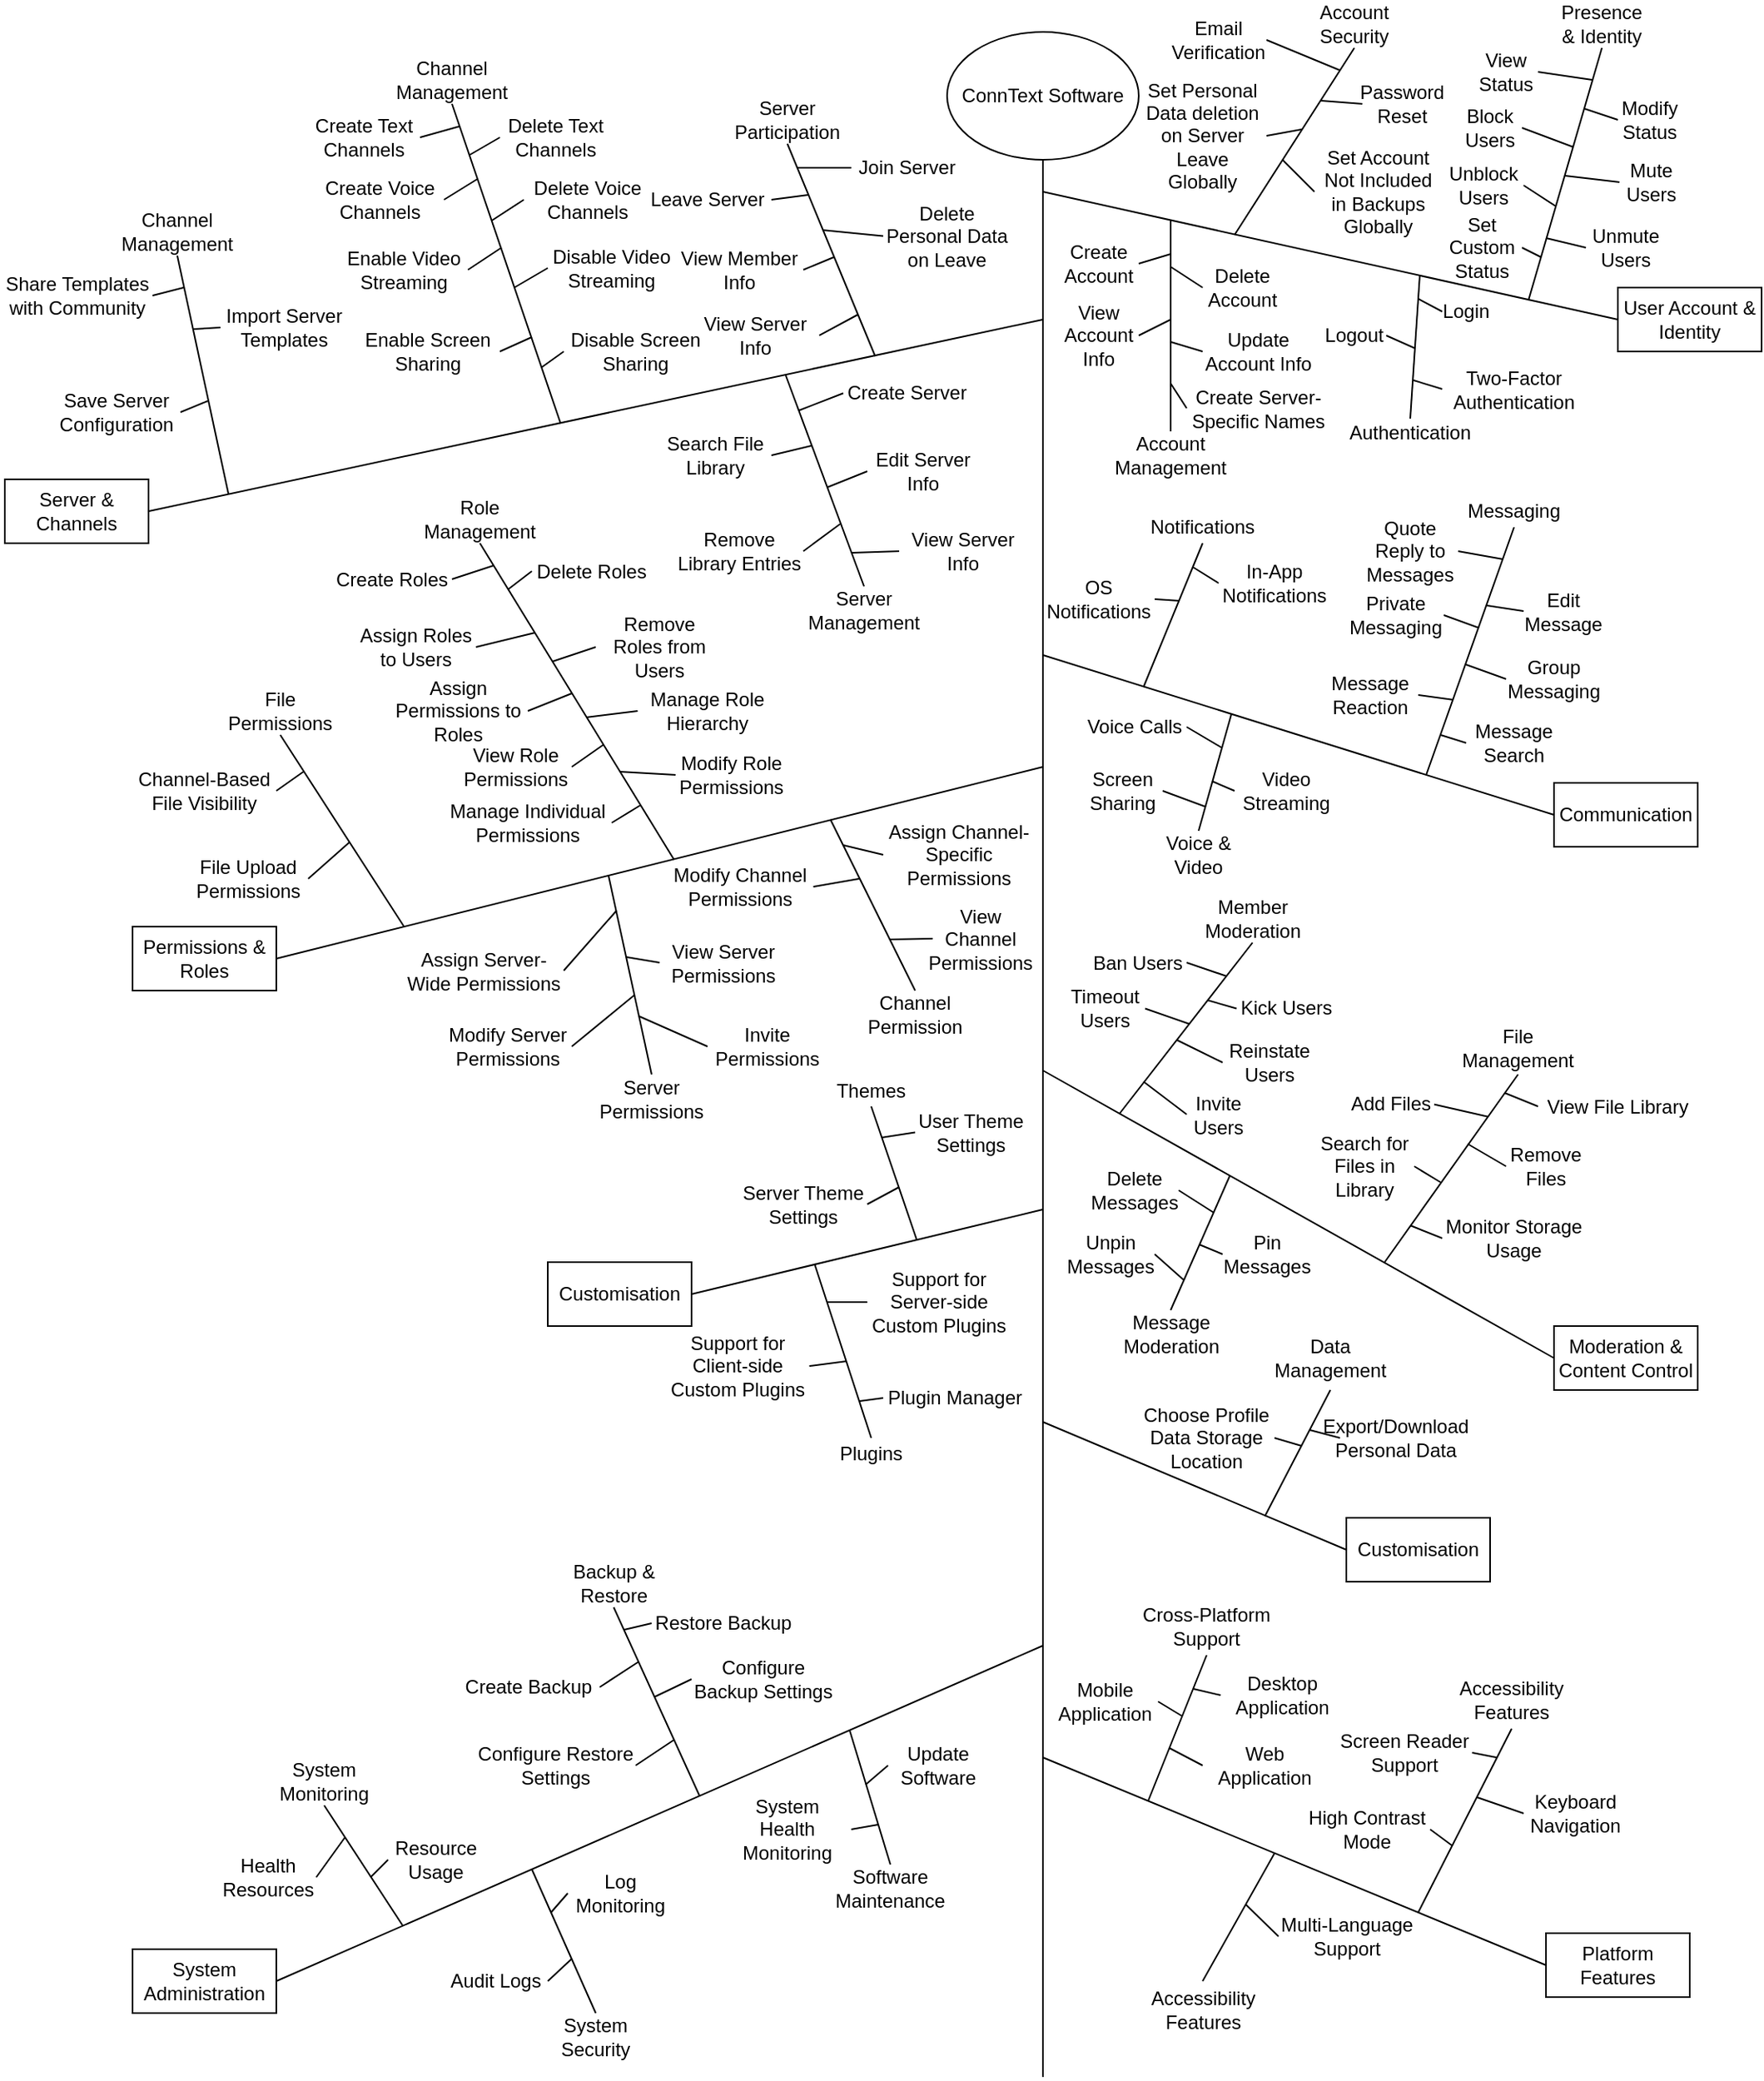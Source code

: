 <mxfile version="28.1.1">
  <diagram name="Page-1" id="ufx4DuEatKDDbCrNxNqK">
    <mxGraphModel dx="1421" dy="375" grid="1" gridSize="10" guides="1" tooltips="1" connect="1" arrows="1" fold="1" page="1" pageScale="1" pageWidth="827" pageHeight="1169" math="0" shadow="0">
      <root>
        <mxCell id="0" />
        <mxCell id="1" parent="0" />
        <mxCell id="-q5HJ253w-0Mz6CP4--P-1" value="ConnText Software" style="ellipse;whiteSpace=wrap;html=1;" vertex="1" parent="1">
          <mxGeometry x="340" y="40" width="120" height="80" as="geometry" />
        </mxCell>
        <mxCell id="-q5HJ253w-0Mz6CP4--P-2" value="" style="endArrow=none;html=1;rounded=0;entryX=0.5;entryY=1;entryDx=0;entryDy=0;" edge="1" parent="1" target="-q5HJ253w-0Mz6CP4--P-1">
          <mxGeometry width="50" height="50" relative="1" as="geometry">
            <mxPoint x="400" y="1320" as="sourcePoint" />
            <mxPoint x="440" y="550" as="targetPoint" />
          </mxGeometry>
        </mxCell>
        <mxCell id="-q5HJ253w-0Mz6CP4--P-3" value="User Account &amp;amp; Identity" style="rounded=0;whiteSpace=wrap;html=1;" vertex="1" parent="1">
          <mxGeometry x="760" y="200" width="90" height="40" as="geometry" />
        </mxCell>
        <mxCell id="-q5HJ253w-0Mz6CP4--P-4" value="" style="endArrow=none;html=1;rounded=0;entryX=0;entryY=0.5;entryDx=0;entryDy=0;" edge="1" parent="1" target="-q5HJ253w-0Mz6CP4--P-3">
          <mxGeometry width="50" height="50" relative="1" as="geometry">
            <mxPoint x="400" y="140" as="sourcePoint" />
            <mxPoint x="440" y="310" as="targetPoint" />
          </mxGeometry>
        </mxCell>
        <mxCell id="-q5HJ253w-0Mz6CP4--P-5" value="Server &amp;amp; Channels" style="rounded=0;whiteSpace=wrap;html=1;" vertex="1" parent="1">
          <mxGeometry x="-250" y="320" width="90" height="40" as="geometry" />
        </mxCell>
        <mxCell id="-q5HJ253w-0Mz6CP4--P-6" value="" style="endArrow=none;html=1;rounded=0;exitX=1;exitY=0.5;exitDx=0;exitDy=0;" edge="1" parent="1" source="-q5HJ253w-0Mz6CP4--P-5">
          <mxGeometry width="50" height="50" relative="1" as="geometry">
            <mxPoint x="370" y="300" as="sourcePoint" />
            <mxPoint x="400" y="220" as="targetPoint" />
          </mxGeometry>
        </mxCell>
        <mxCell id="-q5HJ253w-0Mz6CP4--P-7" value="Communication" style="rounded=0;whiteSpace=wrap;html=1;" vertex="1" parent="1">
          <mxGeometry x="720" y="510" width="90" height="40" as="geometry" />
        </mxCell>
        <mxCell id="-q5HJ253w-0Mz6CP4--P-8" value="" style="endArrow=none;html=1;rounded=0;entryX=0;entryY=0.5;entryDx=0;entryDy=0;" edge="1" parent="1" target="-q5HJ253w-0Mz6CP4--P-7">
          <mxGeometry width="50" height="50" relative="1" as="geometry">
            <mxPoint x="400" y="430" as="sourcePoint" />
            <mxPoint x="460" y="390" as="targetPoint" />
          </mxGeometry>
        </mxCell>
        <mxCell id="-q5HJ253w-0Mz6CP4--P-9" value="Permissions &amp;amp; Roles" style="rounded=0;whiteSpace=wrap;html=1;" vertex="1" parent="1">
          <mxGeometry x="-170" y="600" width="90" height="40" as="geometry" />
        </mxCell>
        <mxCell id="-q5HJ253w-0Mz6CP4--P-10" value="" style="endArrow=none;html=1;rounded=0;exitX=1;exitY=0.5;exitDx=0;exitDy=0;" edge="1" parent="1" source="-q5HJ253w-0Mz6CP4--P-9">
          <mxGeometry width="50" height="50" relative="1" as="geometry">
            <mxPoint x="230" y="580" as="sourcePoint" />
            <mxPoint x="400" y="500" as="targetPoint" />
          </mxGeometry>
        </mxCell>
        <mxCell id="-q5HJ253w-0Mz6CP4--P-11" value="Moderation &amp;amp; Content Control" style="rounded=0;whiteSpace=wrap;html=1;" vertex="1" parent="1">
          <mxGeometry x="720" y="850" width="90" height="40" as="geometry" />
        </mxCell>
        <mxCell id="-q5HJ253w-0Mz6CP4--P-12" value="" style="endArrow=none;html=1;rounded=0;exitX=0;exitY=0.5;exitDx=0;exitDy=0;" edge="1" parent="1" source="-q5HJ253w-0Mz6CP4--P-11">
          <mxGeometry width="50" height="50" relative="1" as="geometry">
            <mxPoint x="380" y="820" as="sourcePoint" />
            <mxPoint x="400" y="690" as="targetPoint" />
          </mxGeometry>
        </mxCell>
        <mxCell id="-q5HJ253w-0Mz6CP4--P-13" value="" style="endArrow=none;html=1;rounded=0;exitX=0.5;exitY=0;exitDx=0;exitDy=0;" edge="1" parent="1" source="-q5HJ253w-0Mz6CP4--P-14">
          <mxGeometry width="50" height="50" relative="1" as="geometry">
            <mxPoint x="480" y="260" as="sourcePoint" />
            <mxPoint x="480" y="158" as="targetPoint" />
          </mxGeometry>
        </mxCell>
        <mxCell id="-q5HJ253w-0Mz6CP4--P-14" value="Account Management" style="text;html=1;align=center;verticalAlign=middle;whiteSpace=wrap;rounded=0;" vertex="1" parent="1">
          <mxGeometry x="440" y="290" width="80" height="30" as="geometry" />
        </mxCell>
        <mxCell id="-q5HJ253w-0Mz6CP4--P-15" value="Create Account" style="text;html=1;align=center;verticalAlign=middle;whiteSpace=wrap;rounded=0;" vertex="1" parent="1">
          <mxGeometry x="410" y="170" width="50" height="30" as="geometry" />
        </mxCell>
        <mxCell id="-q5HJ253w-0Mz6CP4--P-16" value="" style="endArrow=none;html=1;rounded=0;exitX=1;exitY=0.5;exitDx=0;exitDy=0;" edge="1" parent="1" source="-q5HJ253w-0Mz6CP4--P-15">
          <mxGeometry width="50" height="50" relative="1" as="geometry">
            <mxPoint x="500" y="220" as="sourcePoint" />
            <mxPoint x="480" y="179" as="targetPoint" />
          </mxGeometry>
        </mxCell>
        <mxCell id="-q5HJ253w-0Mz6CP4--P-17" value="Delete Account" style="text;html=1;align=center;verticalAlign=middle;whiteSpace=wrap;rounded=0;" vertex="1" parent="1">
          <mxGeometry x="500" y="185" width="50" height="30" as="geometry" />
        </mxCell>
        <mxCell id="-q5HJ253w-0Mz6CP4--P-18" value="" style="endArrow=none;html=1;rounded=0;exitX=0;exitY=0.5;exitDx=0;exitDy=0;" edge="1" parent="1" source="-q5HJ253w-0Mz6CP4--P-17">
          <mxGeometry width="50" height="50" relative="1" as="geometry">
            <mxPoint x="500" y="220" as="sourcePoint" />
            <mxPoint x="480" y="187" as="targetPoint" />
          </mxGeometry>
        </mxCell>
        <mxCell id="-q5HJ253w-0Mz6CP4--P-19" value="Update Account Info" style="text;html=1;align=center;verticalAlign=middle;whiteSpace=wrap;rounded=0;" vertex="1" parent="1">
          <mxGeometry x="500" y="225" width="70" height="30" as="geometry" />
        </mxCell>
        <mxCell id="-q5HJ253w-0Mz6CP4--P-20" value="" style="endArrow=none;html=1;rounded=0;entryX=0;entryY=0.5;entryDx=0;entryDy=0;" edge="1" parent="1" target="-q5HJ253w-0Mz6CP4--P-19">
          <mxGeometry width="50" height="50" relative="1" as="geometry">
            <mxPoint x="480" y="234" as="sourcePoint" />
            <mxPoint x="530" y="240" as="targetPoint" />
          </mxGeometry>
        </mxCell>
        <mxCell id="-q5HJ253w-0Mz6CP4--P-21" value="View Account Info" style="text;html=1;align=center;verticalAlign=middle;whiteSpace=wrap;rounded=0;" vertex="1" parent="1">
          <mxGeometry x="410" y="210" width="50" height="40" as="geometry" />
        </mxCell>
        <mxCell id="-q5HJ253w-0Mz6CP4--P-22" value="" style="endArrow=none;html=1;rounded=0;exitX=1;exitY=0.5;exitDx=0;exitDy=0;" edge="1" parent="1" source="-q5HJ253w-0Mz6CP4--P-21">
          <mxGeometry width="50" height="50" relative="1" as="geometry">
            <mxPoint x="470" y="236" as="sourcePoint" />
            <mxPoint x="480" y="220" as="targetPoint" />
          </mxGeometry>
        </mxCell>
        <mxCell id="-q5HJ253w-0Mz6CP4--P-23" value="Create Server-Specific Names" style="text;html=1;align=center;verticalAlign=middle;whiteSpace=wrap;rounded=0;" vertex="1" parent="1">
          <mxGeometry x="490" y="263" width="90" height="25" as="geometry" />
        </mxCell>
        <mxCell id="-q5HJ253w-0Mz6CP4--P-24" value="" style="endArrow=none;html=1;rounded=0;entryX=0;entryY=0.5;entryDx=0;entryDy=0;" edge="1" parent="1" target="-q5HJ253w-0Mz6CP4--P-23">
          <mxGeometry width="50" height="50" relative="1" as="geometry">
            <mxPoint x="480" y="260" as="sourcePoint" />
            <mxPoint x="520" y="276" as="targetPoint" />
          </mxGeometry>
        </mxCell>
        <mxCell id="-q5HJ253w-0Mz6CP4--P-25" value="" style="endArrow=none;html=1;rounded=0;exitX=0.5;exitY=1;exitDx=0;exitDy=0;" edge="1" parent="1" source="-q5HJ253w-0Mz6CP4--P-26">
          <mxGeometry width="50" height="50" relative="1" as="geometry">
            <mxPoint x="590" y="50" as="sourcePoint" />
            <mxPoint x="520" y="167" as="targetPoint" />
          </mxGeometry>
        </mxCell>
        <mxCell id="-q5HJ253w-0Mz6CP4--P-26" value="Account Security" style="text;html=1;align=center;verticalAlign=middle;whiteSpace=wrap;rounded=0;" vertex="1" parent="1">
          <mxGeometry x="570" y="20" width="50" height="30" as="geometry" />
        </mxCell>
        <mxCell id="-q5HJ253w-0Mz6CP4--P-27" value="Email Verification" style="text;html=1;align=center;verticalAlign=middle;whiteSpace=wrap;rounded=0;" vertex="1" parent="1">
          <mxGeometry x="480" y="30" width="60" height="30" as="geometry" />
        </mxCell>
        <mxCell id="-q5HJ253w-0Mz6CP4--P-28" value="" style="endArrow=none;html=1;rounded=0;entryX=1;entryY=0.5;entryDx=0;entryDy=0;" edge="1" parent="1" target="-q5HJ253w-0Mz6CP4--P-27">
          <mxGeometry width="50" height="50" relative="1" as="geometry">
            <mxPoint x="586" y="64" as="sourcePoint" />
            <mxPoint x="500" y="200" as="targetPoint" />
          </mxGeometry>
        </mxCell>
        <mxCell id="-q5HJ253w-0Mz6CP4--P-29" value="Password Reset" style="text;html=1;align=center;verticalAlign=middle;whiteSpace=wrap;rounded=0;" vertex="1" parent="1">
          <mxGeometry x="600" y="70" width="50" height="30" as="geometry" />
        </mxCell>
        <mxCell id="-q5HJ253w-0Mz6CP4--P-30" value="" style="endArrow=none;html=1;rounded=0;exitX=0;exitY=0.5;exitDx=0;exitDy=0;" edge="1" parent="1" source="-q5HJ253w-0Mz6CP4--P-29">
          <mxGeometry width="50" height="50" relative="1" as="geometry">
            <mxPoint x="626" y="80" as="sourcePoint" />
            <mxPoint x="574" y="83" as="targetPoint" />
          </mxGeometry>
        </mxCell>
        <mxCell id="-q5HJ253w-0Mz6CP4--P-31" value="Set Personal Data deletion on Server Leave Globally" style="text;html=1;align=center;verticalAlign=middle;whiteSpace=wrap;rounded=0;" vertex="1" parent="1">
          <mxGeometry x="460" y="70" width="80" height="70" as="geometry" />
        </mxCell>
        <mxCell id="-q5HJ253w-0Mz6CP4--P-32" value="" style="endArrow=none;html=1;rounded=0;entryX=1;entryY=0.5;entryDx=0;entryDy=0;" edge="1" parent="1" target="-q5HJ253w-0Mz6CP4--P-31">
          <mxGeometry width="50" height="50" relative="1" as="geometry">
            <mxPoint x="562" y="101" as="sourcePoint" />
            <mxPoint x="580" y="101" as="targetPoint" />
          </mxGeometry>
        </mxCell>
        <mxCell id="-q5HJ253w-0Mz6CP4--P-33" value="Set Account Not Included in Backups Globally" style="text;html=1;align=center;verticalAlign=middle;whiteSpace=wrap;rounded=0;" vertex="1" parent="1">
          <mxGeometry x="570" y="110" width="80" height="60" as="geometry" />
        </mxCell>
        <mxCell id="-q5HJ253w-0Mz6CP4--P-34" value="" style="endArrow=none;html=1;rounded=0;entryX=0;entryY=0.5;entryDx=0;entryDy=0;" edge="1" parent="1" target="-q5HJ253w-0Mz6CP4--P-33">
          <mxGeometry width="50" height="50" relative="1" as="geometry">
            <mxPoint x="550" y="120" as="sourcePoint" />
            <mxPoint x="580" y="120" as="targetPoint" />
          </mxGeometry>
        </mxCell>
        <mxCell id="-q5HJ253w-0Mz6CP4--P-35" value="" style="endArrow=none;html=1;rounded=0;exitX=0.5;exitY=0;exitDx=0;exitDy=0;" edge="1" parent="1" source="-q5HJ253w-0Mz6CP4--P-36">
          <mxGeometry width="50" height="50" relative="1" as="geometry">
            <mxPoint x="636" y="300" as="sourcePoint" />
            <mxPoint x="636" y="192" as="targetPoint" />
          </mxGeometry>
        </mxCell>
        <mxCell id="-q5HJ253w-0Mz6CP4--P-36" value="Authentication" style="text;html=1;align=center;verticalAlign=middle;whiteSpace=wrap;rounded=0;" vertex="1" parent="1">
          <mxGeometry x="590" y="282" width="80" height="18" as="geometry" />
        </mxCell>
        <mxCell id="-q5HJ253w-0Mz6CP4--P-37" value="Login" style="text;html=1;align=center;verticalAlign=middle;whiteSpace=wrap;rounded=0;" vertex="1" parent="1">
          <mxGeometry x="650" y="205" width="30" height="20" as="geometry" />
        </mxCell>
        <mxCell id="-q5HJ253w-0Mz6CP4--P-38" value="" style="endArrow=none;html=1;rounded=0;entryX=0;entryY=0.5;entryDx=0;entryDy=0;" edge="1" parent="1" target="-q5HJ253w-0Mz6CP4--P-37">
          <mxGeometry width="50" height="50" relative="1" as="geometry">
            <mxPoint x="635" y="207" as="sourcePoint" />
            <mxPoint x="700" y="240" as="targetPoint" />
          </mxGeometry>
        </mxCell>
        <mxCell id="-q5HJ253w-0Mz6CP4--P-39" value="Logout" style="text;html=1;align=center;verticalAlign=middle;whiteSpace=wrap;rounded=0;" vertex="1" parent="1">
          <mxGeometry x="575" y="220" width="40" height="20" as="geometry" />
        </mxCell>
        <mxCell id="-q5HJ253w-0Mz6CP4--P-40" value="" style="endArrow=none;html=1;rounded=0;exitX=1;exitY=0.5;exitDx=0;exitDy=0;" edge="1" parent="1" source="-q5HJ253w-0Mz6CP4--P-39">
          <mxGeometry width="50" height="50" relative="1" as="geometry">
            <mxPoint x="687" y="235" as="sourcePoint" />
            <mxPoint x="633" y="238" as="targetPoint" />
          </mxGeometry>
        </mxCell>
        <mxCell id="-q5HJ253w-0Mz6CP4--P-41" value="Two-Factor Authentication" style="text;html=1;align=center;verticalAlign=middle;whiteSpace=wrap;rounded=0;" vertex="1" parent="1">
          <mxGeometry x="650" y="250" width="90" height="27" as="geometry" />
        </mxCell>
        <mxCell id="-q5HJ253w-0Mz6CP4--P-42" value="" style="endArrow=none;html=1;rounded=0;entryX=0;entryY=0.5;entryDx=0;entryDy=0;" edge="1" parent="1" target="-q5HJ253w-0Mz6CP4--P-41">
          <mxGeometry width="50" height="50" relative="1" as="geometry">
            <mxPoint x="632" y="258" as="sourcePoint" />
            <mxPoint x="683" y="265" as="targetPoint" />
          </mxGeometry>
        </mxCell>
        <mxCell id="-q5HJ253w-0Mz6CP4--P-43" value="" style="endArrow=none;html=1;rounded=0;exitX=0.5;exitY=1;exitDx=0;exitDy=0;" edge="1" parent="1" source="-q5HJ253w-0Mz6CP4--P-44">
          <mxGeometry width="50" height="50" relative="1" as="geometry">
            <mxPoint x="720" y="120" as="sourcePoint" />
            <mxPoint x="704" y="208" as="targetPoint" />
          </mxGeometry>
        </mxCell>
        <mxCell id="-q5HJ253w-0Mz6CP4--P-44" value="Presence &amp;amp; Identity" style="text;html=1;align=center;verticalAlign=middle;whiteSpace=wrap;rounded=0;" vertex="1" parent="1">
          <mxGeometry x="720" y="20" width="60" height="30" as="geometry" />
        </mxCell>
        <mxCell id="-q5HJ253w-0Mz6CP4--P-45" value="View Status" style="text;html=1;align=center;verticalAlign=middle;whiteSpace=wrap;rounded=0;" vertex="1" parent="1">
          <mxGeometry x="670" y="50" width="40" height="30" as="geometry" />
        </mxCell>
        <mxCell id="-q5HJ253w-0Mz6CP4--P-46" value="" style="endArrow=none;html=1;rounded=0;exitX=1;exitY=0.5;exitDx=0;exitDy=0;" edge="1" parent="1" source="-q5HJ253w-0Mz6CP4--P-45">
          <mxGeometry width="50" height="50" relative="1" as="geometry">
            <mxPoint x="690" y="190" as="sourcePoint" />
            <mxPoint x="744" y="70" as="targetPoint" />
          </mxGeometry>
        </mxCell>
        <mxCell id="-q5HJ253w-0Mz6CP4--P-47" value="Modify Status" style="text;html=1;align=center;verticalAlign=middle;whiteSpace=wrap;rounded=0;" vertex="1" parent="1">
          <mxGeometry x="760" y="80" width="40" height="30" as="geometry" />
        </mxCell>
        <mxCell id="-q5HJ253w-0Mz6CP4--P-48" value="" style="endArrow=none;html=1;rounded=0;entryX=0;entryY=0.5;entryDx=0;entryDy=0;" edge="1" parent="1" target="-q5HJ253w-0Mz6CP4--P-47">
          <mxGeometry width="50" height="50" relative="1" as="geometry">
            <mxPoint x="739" y="88" as="sourcePoint" />
            <mxPoint x="763" y="132" as="targetPoint" />
          </mxGeometry>
        </mxCell>
        <mxCell id="-q5HJ253w-0Mz6CP4--P-49" value="Block Users" style="text;html=1;align=center;verticalAlign=middle;whiteSpace=wrap;rounded=0;" vertex="1" parent="1">
          <mxGeometry x="660" y="85" width="40" height="30" as="geometry" />
        </mxCell>
        <mxCell id="-q5HJ253w-0Mz6CP4--P-50" value="" style="endArrow=none;html=1;rounded=0;exitX=1;exitY=0.5;exitDx=0;exitDy=0;" edge="1" parent="1" source="-q5HJ253w-0Mz6CP4--P-49">
          <mxGeometry width="50" height="50" relative="1" as="geometry">
            <mxPoint x="750" y="140" as="sourcePoint" />
            <mxPoint x="732" y="112" as="targetPoint" />
          </mxGeometry>
        </mxCell>
        <mxCell id="-q5HJ253w-0Mz6CP4--P-51" value="Mute Users" style="text;html=1;align=center;verticalAlign=middle;whiteSpace=wrap;rounded=0;" vertex="1" parent="1">
          <mxGeometry x="761" y="119" width="40" height="30" as="geometry" />
        </mxCell>
        <mxCell id="-q5HJ253w-0Mz6CP4--P-52" value="" style="endArrow=none;html=1;rounded=0;entryX=0;entryY=0.5;entryDx=0;entryDy=0;" edge="1" parent="1" target="-q5HJ253w-0Mz6CP4--P-51">
          <mxGeometry width="50" height="50" relative="1" as="geometry">
            <mxPoint x="727" y="130" as="sourcePoint" />
            <mxPoint x="754" y="152" as="targetPoint" />
          </mxGeometry>
        </mxCell>
        <mxCell id="-q5HJ253w-0Mz6CP4--P-53" value="Unblock Users" style="text;html=1;align=center;verticalAlign=middle;whiteSpace=wrap;rounded=0;" vertex="1" parent="1">
          <mxGeometry x="651" y="121" width="50" height="30" as="geometry" />
        </mxCell>
        <mxCell id="-q5HJ253w-0Mz6CP4--P-54" value="" style="endArrow=none;html=1;rounded=0;exitX=1;exitY=0.5;exitDx=0;exitDy=0;" edge="1" parent="1" source="-q5HJ253w-0Mz6CP4--P-53">
          <mxGeometry width="50" height="50" relative="1" as="geometry">
            <mxPoint x="740" y="150" as="sourcePoint" />
            <mxPoint x="721" y="149" as="targetPoint" />
          </mxGeometry>
        </mxCell>
        <mxCell id="-q5HJ253w-0Mz6CP4--P-55" value="Unmute Users" style="text;html=1;align=center;verticalAlign=middle;whiteSpace=wrap;rounded=0;" vertex="1" parent="1">
          <mxGeometry x="740" y="160" width="50" height="30" as="geometry" />
        </mxCell>
        <mxCell id="-q5HJ253w-0Mz6CP4--P-56" value="" style="endArrow=none;html=1;rounded=0;entryX=0;entryY=0.5;entryDx=0;entryDy=0;" edge="1" parent="1" target="-q5HJ253w-0Mz6CP4--P-55">
          <mxGeometry width="50" height="50" relative="1" as="geometry">
            <mxPoint x="715" y="169" as="sourcePoint" />
            <mxPoint x="783" y="200" as="targetPoint" />
          </mxGeometry>
        </mxCell>
        <mxCell id="-q5HJ253w-0Mz6CP4--P-57" value="Set Custom Status" style="text;html=1;align=center;verticalAlign=middle;whiteSpace=wrap;rounded=0;" vertex="1" parent="1">
          <mxGeometry x="650" y="155.5" width="50" height="39" as="geometry" />
        </mxCell>
        <mxCell id="-q5HJ253w-0Mz6CP4--P-58" value="" style="endArrow=none;html=1;rounded=0;exitX=1;exitY=0.5;exitDx=0;exitDy=0;" edge="1" parent="1" source="-q5HJ253w-0Mz6CP4--P-57">
          <mxGeometry width="50" height="50" relative="1" as="geometry">
            <mxPoint x="730" y="190" as="sourcePoint" />
            <mxPoint x="712" y="181" as="targetPoint" />
          </mxGeometry>
        </mxCell>
        <mxCell id="-q5HJ253w-0Mz6CP4--P-59" value="Notifications" style="text;html=1;align=center;verticalAlign=middle;whiteSpace=wrap;rounded=0;" vertex="1" parent="1">
          <mxGeometry x="460" y="340" width="80" height="20" as="geometry" />
        </mxCell>
        <mxCell id="-q5HJ253w-0Mz6CP4--P-60" value="" style="endArrow=none;html=1;rounded=0;entryX=0.5;entryY=1;entryDx=0;entryDy=0;" edge="1" parent="1" target="-q5HJ253w-0Mz6CP4--P-59">
          <mxGeometry width="50" height="50" relative="1" as="geometry">
            <mxPoint x="463" y="450" as="sourcePoint" />
            <mxPoint x="636" y="390" as="targetPoint" />
          </mxGeometry>
        </mxCell>
        <mxCell id="-q5HJ253w-0Mz6CP4--P-61" value="In-App Notifications" style="text;html=1;align=center;verticalAlign=middle;whiteSpace=wrap;rounded=0;" vertex="1" parent="1">
          <mxGeometry x="510" y="370" width="70" height="30" as="geometry" />
        </mxCell>
        <mxCell id="-q5HJ253w-0Mz6CP4--P-62" value="" style="endArrow=none;html=1;rounded=0;entryX=0;entryY=0.5;entryDx=0;entryDy=0;" edge="1" parent="1" target="-q5HJ253w-0Mz6CP4--P-61">
          <mxGeometry width="50" height="50" relative="1" as="geometry">
            <mxPoint x="494" y="375" as="sourcePoint" />
            <mxPoint x="480" y="330" as="targetPoint" />
          </mxGeometry>
        </mxCell>
        <mxCell id="-q5HJ253w-0Mz6CP4--P-63" value="OS Notifications" style="text;html=1;align=center;verticalAlign=middle;whiteSpace=wrap;rounded=0;" vertex="1" parent="1">
          <mxGeometry x="400" y="380" width="70" height="30" as="geometry" />
        </mxCell>
        <mxCell id="-q5HJ253w-0Mz6CP4--P-64" value="" style="endArrow=none;html=1;rounded=0;exitX=1;exitY=0.5;exitDx=0;exitDy=0;" edge="1" parent="1" source="-q5HJ253w-0Mz6CP4--P-63">
          <mxGeometry width="50" height="50" relative="1" as="geometry">
            <mxPoint x="500" y="410" as="sourcePoint" />
            <mxPoint x="485" y="396" as="targetPoint" />
          </mxGeometry>
        </mxCell>
        <mxCell id="-q5HJ253w-0Mz6CP4--P-65" value="" style="endArrow=none;html=1;rounded=0;exitX=0.5;exitY=0;exitDx=0;exitDy=0;" edge="1" parent="1" source="-q5HJ253w-0Mz6CP4--P-66">
          <mxGeometry width="50" height="50" relative="1" as="geometry">
            <mxPoint x="500" y="560" as="sourcePoint" />
            <mxPoint x="518" y="467" as="targetPoint" />
          </mxGeometry>
        </mxCell>
        <mxCell id="-q5HJ253w-0Mz6CP4--P-66" value="Voice &amp;amp; Video" style="text;html=1;align=center;verticalAlign=middle;whiteSpace=wrap;rounded=0;" vertex="1" parent="1">
          <mxGeometry x="470" y="540" width="55" height="30" as="geometry" />
        </mxCell>
        <mxCell id="-q5HJ253w-0Mz6CP4--P-67" value="Voice Calls" style="text;html=1;align=center;verticalAlign=middle;whiteSpace=wrap;rounded=0;" vertex="1" parent="1">
          <mxGeometry x="425" y="465" width="65" height="20" as="geometry" />
        </mxCell>
        <mxCell id="-q5HJ253w-0Mz6CP4--P-68" value="" style="endArrow=none;html=1;rounded=0;entryX=1;entryY=0.5;entryDx=0;entryDy=0;" edge="1" parent="1" target="-q5HJ253w-0Mz6CP4--P-67">
          <mxGeometry width="50" height="50" relative="1" as="geometry">
            <mxPoint x="512" y="488" as="sourcePoint" />
            <mxPoint x="535" y="520" as="targetPoint" />
          </mxGeometry>
        </mxCell>
        <mxCell id="-q5HJ253w-0Mz6CP4--P-69" value="Video Streaming" style="text;html=1;align=center;verticalAlign=middle;whiteSpace=wrap;rounded=0;" vertex="1" parent="1">
          <mxGeometry x="520" y="500" width="65" height="30" as="geometry" />
        </mxCell>
        <mxCell id="-q5HJ253w-0Mz6CP4--P-70" value="" style="endArrow=none;html=1;rounded=0;entryX=0;entryY=0.5;entryDx=0;entryDy=0;" edge="1" parent="1" target="-q5HJ253w-0Mz6CP4--P-69">
          <mxGeometry width="50" height="50" relative="1" as="geometry">
            <mxPoint x="506" y="509" as="sourcePoint" />
            <mxPoint x="540" y="500" as="targetPoint" />
          </mxGeometry>
        </mxCell>
        <mxCell id="-q5HJ253w-0Mz6CP4--P-71" value="Screen Sharing" style="text;html=1;align=center;verticalAlign=middle;whiteSpace=wrap;rounded=0;" vertex="1" parent="1">
          <mxGeometry x="425" y="500" width="50" height="30" as="geometry" />
        </mxCell>
        <mxCell id="-q5HJ253w-0Mz6CP4--P-72" value="" style="endArrow=none;html=1;rounded=0;entryX=1;entryY=0.5;entryDx=0;entryDy=0;" edge="1" parent="1" target="-q5HJ253w-0Mz6CP4--P-71">
          <mxGeometry width="50" height="50" relative="1" as="geometry">
            <mxPoint x="502" y="525" as="sourcePoint" />
            <mxPoint x="490" y="500" as="targetPoint" />
          </mxGeometry>
        </mxCell>
        <mxCell id="-q5HJ253w-0Mz6CP4--P-73" value="&lt;div&gt;Messaging&lt;/div&gt;" style="text;html=1;align=center;verticalAlign=middle;whiteSpace=wrap;rounded=0;" vertex="1" parent="1">
          <mxGeometry x="660" y="330" width="70" height="20" as="geometry" />
        </mxCell>
        <mxCell id="-q5HJ253w-0Mz6CP4--P-74" value="" style="endArrow=none;html=1;rounded=0;entryX=0.5;entryY=1;entryDx=0;entryDy=0;" edge="1" parent="1" target="-q5HJ253w-0Mz6CP4--P-73">
          <mxGeometry width="50" height="50" relative="1" as="geometry">
            <mxPoint x="640" y="505" as="sourcePoint" />
            <mxPoint x="737" y="450" as="targetPoint" />
          </mxGeometry>
        </mxCell>
        <mxCell id="-q5HJ253w-0Mz6CP4--P-75" value="Private Messaging" style="text;html=1;align=center;verticalAlign=middle;whiteSpace=wrap;rounded=0;" vertex="1" parent="1">
          <mxGeometry x="591" y="390" width="60" height="30" as="geometry" />
        </mxCell>
        <mxCell id="-q5HJ253w-0Mz6CP4--P-76" value="" style="endArrow=none;html=1;rounded=0;entryX=1;entryY=0.5;entryDx=0;entryDy=0;" edge="1" parent="1" target="-q5HJ253w-0Mz6CP4--P-75">
          <mxGeometry width="50" height="50" relative="1" as="geometry">
            <mxPoint x="673" y="413" as="sourcePoint" />
            <mxPoint x="660" y="420" as="targetPoint" />
          </mxGeometry>
        </mxCell>
        <mxCell id="-q5HJ253w-0Mz6CP4--P-77" value="Group Messaging" style="text;html=1;align=center;verticalAlign=middle;whiteSpace=wrap;rounded=0;" vertex="1" parent="1">
          <mxGeometry x="690" y="430" width="60" height="30" as="geometry" />
        </mxCell>
        <mxCell id="-q5HJ253w-0Mz6CP4--P-78" value="" style="endArrow=none;html=1;rounded=0;exitX=0;exitY=0.5;exitDx=0;exitDy=0;" edge="1" parent="1" source="-q5HJ253w-0Mz6CP4--P-77">
          <mxGeometry width="50" height="50" relative="1" as="geometry">
            <mxPoint x="698" y="440" as="sourcePoint" />
            <mxPoint x="665" y="436" as="targetPoint" />
          </mxGeometry>
        </mxCell>
        <mxCell id="-q5HJ253w-0Mz6CP4--P-79" value="Message Reaction" style="text;html=1;align=center;verticalAlign=middle;whiteSpace=wrap;rounded=0;" vertex="1" parent="1">
          <mxGeometry x="575" y="440" width="60" height="30" as="geometry" />
        </mxCell>
        <mxCell id="-q5HJ253w-0Mz6CP4--P-80" value="" style="endArrow=none;html=1;rounded=0;entryX=1;entryY=0.5;entryDx=0;entryDy=0;" edge="1" parent="1" target="-q5HJ253w-0Mz6CP4--P-79">
          <mxGeometry width="50" height="50" relative="1" as="geometry">
            <mxPoint x="657" y="458" as="sourcePoint" />
            <mxPoint x="680" y="465" as="targetPoint" />
          </mxGeometry>
        </mxCell>
        <mxCell id="-q5HJ253w-0Mz6CP4--P-81" value="Message Search" style="text;html=1;align=center;verticalAlign=middle;whiteSpace=wrap;rounded=0;" vertex="1" parent="1">
          <mxGeometry x="665" y="470" width="60" height="30" as="geometry" />
        </mxCell>
        <mxCell id="-q5HJ253w-0Mz6CP4--P-82" value="" style="endArrow=none;html=1;rounded=0;entryX=0;entryY=0.5;entryDx=0;entryDy=0;" edge="1" parent="1" target="-q5HJ253w-0Mz6CP4--P-81">
          <mxGeometry width="50" height="50" relative="1" as="geometry">
            <mxPoint x="649" y="480" as="sourcePoint" />
            <mxPoint x="680" y="484" as="targetPoint" />
          </mxGeometry>
        </mxCell>
        <mxCell id="-q5HJ253w-0Mz6CP4--P-83" value="Server Participation" style="text;html=1;align=center;verticalAlign=middle;whiteSpace=wrap;rounded=0;" vertex="1" parent="1">
          <mxGeometry x="200" y="80" width="80" height="30" as="geometry" />
        </mxCell>
        <mxCell id="-q5HJ253w-0Mz6CP4--P-84" value="" style="endArrow=none;html=1;rounded=0;entryX=0.5;entryY=1;entryDx=0;entryDy=0;" edge="1" parent="1" target="-q5HJ253w-0Mz6CP4--P-83">
          <mxGeometry width="50" height="50" relative="1" as="geometry">
            <mxPoint x="295" y="243" as="sourcePoint" />
            <mxPoint x="500" y="280" as="targetPoint" />
          </mxGeometry>
        </mxCell>
        <mxCell id="-q5HJ253w-0Mz6CP4--P-85" value="Join Server" style="text;html=1;align=center;verticalAlign=middle;whiteSpace=wrap;rounded=0;" vertex="1" parent="1">
          <mxGeometry x="280" y="115" width="70" height="20" as="geometry" />
        </mxCell>
        <mxCell id="-q5HJ253w-0Mz6CP4--P-86" value="" style="endArrow=none;html=1;rounded=0;exitX=0;exitY=0.5;exitDx=0;exitDy=0;" edge="1" parent="1" source="-q5HJ253w-0Mz6CP4--P-85">
          <mxGeometry width="50" height="50" relative="1" as="geometry">
            <mxPoint x="470" y="196" as="sourcePoint" />
            <mxPoint x="246" y="125" as="targetPoint" />
          </mxGeometry>
        </mxCell>
        <mxCell id="-q5HJ253w-0Mz6CP4--P-87" value="Leave Server" style="text;html=1;align=center;verticalAlign=middle;whiteSpace=wrap;rounded=0;" vertex="1" parent="1">
          <mxGeometry x="150" y="135" width="80" height="20" as="geometry" />
        </mxCell>
        <mxCell id="-q5HJ253w-0Mz6CP4--P-88" value="" style="endArrow=none;html=1;rounded=0;entryX=1;entryY=0.5;entryDx=0;entryDy=0;" edge="1" parent="1" target="-q5HJ253w-0Mz6CP4--P-87">
          <mxGeometry width="50" height="50" relative="1" as="geometry">
            <mxPoint x="253" y="142" as="sourcePoint" />
            <mxPoint x="280" y="152" as="targetPoint" />
          </mxGeometry>
        </mxCell>
        <mxCell id="-q5HJ253w-0Mz6CP4--P-89" value="Delete Personal Data on Leave" style="text;html=1;align=center;verticalAlign=middle;whiteSpace=wrap;rounded=0;" vertex="1" parent="1">
          <mxGeometry x="300" y="145.5" width="80" height="44.5" as="geometry" />
        </mxCell>
        <mxCell id="-q5HJ253w-0Mz6CP4--P-90" value="" style="endArrow=none;html=1;rounded=0;exitX=0;exitY=0.5;exitDx=0;exitDy=0;" edge="1" parent="1" source="-q5HJ253w-0Mz6CP4--P-89">
          <mxGeometry width="50" height="50" relative="1" as="geometry">
            <mxPoint x="296" y="170" as="sourcePoint" />
            <mxPoint x="262" y="164" as="targetPoint" />
          </mxGeometry>
        </mxCell>
        <mxCell id="-q5HJ253w-0Mz6CP4--P-91" value="View Member Info" style="text;html=1;align=center;verticalAlign=middle;whiteSpace=wrap;rounded=0;" vertex="1" parent="1">
          <mxGeometry x="170" y="172.75" width="80" height="32.25" as="geometry" />
        </mxCell>
        <mxCell id="-q5HJ253w-0Mz6CP4--P-92" value="" style="endArrow=none;html=1;rounded=0;entryX=1;entryY=0.5;entryDx=0;entryDy=0;" edge="1" parent="1" target="-q5HJ253w-0Mz6CP4--P-91">
          <mxGeometry width="50" height="50" relative="1" as="geometry">
            <mxPoint x="269" y="181" as="sourcePoint" />
            <mxPoint x="260" y="191" as="targetPoint" />
          </mxGeometry>
        </mxCell>
        <mxCell id="-q5HJ253w-0Mz6CP4--P-93" value="View Server Info" style="text;html=1;align=center;verticalAlign=middle;whiteSpace=wrap;rounded=0;" vertex="1" parent="1">
          <mxGeometry x="180" y="213.87" width="80" height="32.25" as="geometry" />
        </mxCell>
        <mxCell id="-q5HJ253w-0Mz6CP4--P-94" value="" style="endArrow=none;html=1;rounded=0;entryX=1;entryY=0.5;entryDx=0;entryDy=0;" edge="1" parent="1" target="-q5HJ253w-0Mz6CP4--P-93">
          <mxGeometry width="50" height="50" relative="1" as="geometry">
            <mxPoint x="284" y="217" as="sourcePoint" />
            <mxPoint x="270" y="218" as="targetPoint" />
          </mxGeometry>
        </mxCell>
        <mxCell id="-q5HJ253w-0Mz6CP4--P-95" value="Server Management" style="text;html=1;align=center;verticalAlign=middle;whiteSpace=wrap;rounded=0;" vertex="1" parent="1">
          <mxGeometry x="248" y="387" width="80" height="30" as="geometry" />
        </mxCell>
        <mxCell id="-q5HJ253w-0Mz6CP4--P-96" value="" style="endArrow=none;html=1;rounded=0;exitX=0.5;exitY=0;exitDx=0;exitDy=0;" edge="1" parent="1" source="-q5HJ253w-0Mz6CP4--P-95">
          <mxGeometry width="50" height="50" relative="1" as="geometry">
            <mxPoint x="375" y="463" as="sourcePoint" />
            <mxPoint x="239" y="255" as="targetPoint" />
          </mxGeometry>
        </mxCell>
        <mxCell id="-q5HJ253w-0Mz6CP4--P-97" value="Create Server" style="text;html=1;align=center;verticalAlign=middle;whiteSpace=wrap;rounded=0;" vertex="1" parent="1">
          <mxGeometry x="275" y="255" width="80" height="22.25" as="geometry" />
        </mxCell>
        <mxCell id="-q5HJ253w-0Mz6CP4--P-98" value="" style="endArrow=none;html=1;rounded=0;exitX=0;exitY=0.5;exitDx=0;exitDy=0;" edge="1" parent="1" source="-q5HJ253w-0Mz6CP4--P-97">
          <mxGeometry width="50" height="50" relative="1" as="geometry">
            <mxPoint x="314" y="300" as="sourcePoint" />
            <mxPoint x="247" y="277" as="targetPoint" />
          </mxGeometry>
        </mxCell>
        <mxCell id="-q5HJ253w-0Mz6CP4--P-99" value="Search File Library" style="text;html=1;align=center;verticalAlign=middle;whiteSpace=wrap;rounded=0;" vertex="1" parent="1">
          <mxGeometry x="160" y="290" width="70" height="30" as="geometry" />
        </mxCell>
        <mxCell id="-q5HJ253w-0Mz6CP4--P-100" value="" style="endArrow=none;html=1;rounded=0;entryX=1;entryY=0.5;entryDx=0;entryDy=0;" edge="1" parent="1" target="-q5HJ253w-0Mz6CP4--P-99">
          <mxGeometry width="50" height="50" relative="1" as="geometry">
            <mxPoint x="255" y="299" as="sourcePoint" />
            <mxPoint x="290" y="312" as="targetPoint" />
          </mxGeometry>
        </mxCell>
        <mxCell id="-q5HJ253w-0Mz6CP4--P-101" value="" style="endArrow=none;html=1;rounded=0;exitX=0;exitY=0.5;exitDx=0;exitDy=0;" edge="1" parent="1" source="-q5HJ253w-0Mz6CP4--P-106">
          <mxGeometry width="50" height="50" relative="1" as="geometry">
            <mxPoint x="290" y="315" as="sourcePoint" />
            <mxPoint x="265" y="325" as="targetPoint" />
          </mxGeometry>
        </mxCell>
        <mxCell id="-q5HJ253w-0Mz6CP4--P-102" value="Remove Library Entries" style="text;html=1;align=center;verticalAlign=middle;whiteSpace=wrap;rounded=0;" vertex="1" parent="1">
          <mxGeometry x="170" y="350" width="80" height="30" as="geometry" />
        </mxCell>
        <mxCell id="-q5HJ253w-0Mz6CP4--P-103" value="" style="endArrow=none;html=1;rounded=0;entryX=1;entryY=0.5;entryDx=0;entryDy=0;" edge="1" parent="1" target="-q5HJ253w-0Mz6CP4--P-102">
          <mxGeometry width="50" height="50" relative="1" as="geometry">
            <mxPoint x="273" y="348" as="sourcePoint" />
            <mxPoint x="290" y="360" as="targetPoint" />
          </mxGeometry>
        </mxCell>
        <mxCell id="-q5HJ253w-0Mz6CP4--P-104" value="View Server Info" style="text;html=1;align=center;verticalAlign=middle;whiteSpace=wrap;rounded=0;" vertex="1" parent="1">
          <mxGeometry x="310" y="350" width="80" height="30" as="geometry" />
        </mxCell>
        <mxCell id="-q5HJ253w-0Mz6CP4--P-105" value="" style="endArrow=none;html=1;rounded=0;exitX=0;exitY=0.5;exitDx=0;exitDy=0;" edge="1" parent="1" source="-q5HJ253w-0Mz6CP4--P-104">
          <mxGeometry width="50" height="50" relative="1" as="geometry">
            <mxPoint x="307" y="370" as="sourcePoint" />
            <mxPoint x="280" y="366" as="targetPoint" />
          </mxGeometry>
        </mxCell>
        <mxCell id="-q5HJ253w-0Mz6CP4--P-106" value="Edit Server Info" style="text;html=1;align=center;verticalAlign=middle;whiteSpace=wrap;rounded=0;" vertex="1" parent="1">
          <mxGeometry x="290" y="300" width="70" height="30" as="geometry" />
        </mxCell>
        <mxCell id="-q5HJ253w-0Mz6CP4--P-107" value="Channel Management" style="text;html=1;align=center;verticalAlign=middle;whiteSpace=wrap;rounded=0;" vertex="1" parent="1">
          <mxGeometry x="-10" y="55" width="80" height="30" as="geometry" />
        </mxCell>
        <mxCell id="-q5HJ253w-0Mz6CP4--P-108" value="" style="endArrow=none;html=1;rounded=0;entryX=0.5;entryY=1;entryDx=0;entryDy=0;" edge="1" parent="1" target="-q5HJ253w-0Mz6CP4--P-107">
          <mxGeometry width="50" height="50" relative="1" as="geometry">
            <mxPoint x="98" y="285" as="sourcePoint" />
            <mxPoint x="270" y="240" as="targetPoint" />
          </mxGeometry>
        </mxCell>
        <mxCell id="-q5HJ253w-0Mz6CP4--P-109" value="Create Text Channels" style="text;html=1;align=center;verticalAlign=middle;whiteSpace=wrap;rounded=0;" vertex="1" parent="1">
          <mxGeometry x="-60" y="91" width="70" height="30" as="geometry" />
        </mxCell>
        <mxCell id="-q5HJ253w-0Mz6CP4--P-110" value="" style="endArrow=none;html=1;rounded=0;exitX=1;exitY=0.5;exitDx=0;exitDy=0;" edge="1" parent="1" source="-q5HJ253w-0Mz6CP4--P-109">
          <mxGeometry width="50" height="50" relative="1" as="geometry">
            <mxPoint x="40" y="220" as="sourcePoint" />
            <mxPoint x="35" y="99" as="targetPoint" />
          </mxGeometry>
        </mxCell>
        <mxCell id="-q5HJ253w-0Mz6CP4--P-111" value="Delete Text Channels" style="text;html=1;align=center;verticalAlign=middle;whiteSpace=wrap;rounded=0;" vertex="1" parent="1">
          <mxGeometry x="60" y="91" width="70" height="30" as="geometry" />
        </mxCell>
        <mxCell id="-q5HJ253w-0Mz6CP4--P-112" value="" style="endArrow=none;html=1;rounded=0;entryX=0;entryY=0.5;entryDx=0;entryDy=0;" edge="1" parent="1" target="-q5HJ253w-0Mz6CP4--P-111">
          <mxGeometry width="50" height="50" relative="1" as="geometry">
            <mxPoint x="41" y="117" as="sourcePoint" />
            <mxPoint x="78" y="180" as="targetPoint" />
          </mxGeometry>
        </mxCell>
        <mxCell id="-q5HJ253w-0Mz6CP4--P-113" value="Create Voice Channels" style="text;html=1;align=center;verticalAlign=middle;whiteSpace=wrap;rounded=0;" vertex="1" parent="1">
          <mxGeometry x="-55" y="130" width="80" height="30" as="geometry" />
        </mxCell>
        <mxCell id="-q5HJ253w-0Mz6CP4--P-114" value="" style="endArrow=none;html=1;rounded=0;exitX=1;exitY=0.5;exitDx=0;exitDy=0;" edge="1" parent="1" source="-q5HJ253w-0Mz6CP4--P-113">
          <mxGeometry width="50" height="50" relative="1" as="geometry">
            <mxPoint x="50" y="233" as="sourcePoint" />
            <mxPoint x="46" y="132" as="targetPoint" />
          </mxGeometry>
        </mxCell>
        <mxCell id="-q5HJ253w-0Mz6CP4--P-115" value="Delete Voice Channels" style="text;html=1;align=center;verticalAlign=middle;whiteSpace=wrap;rounded=0;" vertex="1" parent="1">
          <mxGeometry x="75" y="130" width="80" height="30" as="geometry" />
        </mxCell>
        <mxCell id="-q5HJ253w-0Mz6CP4--P-116" value="" style="endArrow=none;html=1;rounded=0;entryX=0;entryY=0.5;entryDx=0;entryDy=0;" edge="1" parent="1" target="-q5HJ253w-0Mz6CP4--P-115">
          <mxGeometry width="50" height="50" relative="1" as="geometry">
            <mxPoint x="55" y="158" as="sourcePoint" />
            <mxPoint x="90" y="230" as="targetPoint" />
          </mxGeometry>
        </mxCell>
        <mxCell id="-q5HJ253w-0Mz6CP4--P-117" value="Enable Video Streaming" style="text;html=1;align=center;verticalAlign=middle;whiteSpace=wrap;rounded=0;" vertex="1" parent="1">
          <mxGeometry x="-40" y="173.88" width="80" height="30" as="geometry" />
        </mxCell>
        <mxCell id="-q5HJ253w-0Mz6CP4--P-118" value="" style="endArrow=none;html=1;rounded=0;exitX=1;exitY=0.5;exitDx=0;exitDy=0;" edge="1" parent="1" source="-q5HJ253w-0Mz6CP4--P-117">
          <mxGeometry width="50" height="50" relative="1" as="geometry">
            <mxPoint x="40" y="225" as="sourcePoint" />
            <mxPoint x="61" y="175" as="targetPoint" />
          </mxGeometry>
        </mxCell>
        <mxCell id="-q5HJ253w-0Mz6CP4--P-119" value="Disable Video Streaming" style="text;html=1;align=center;verticalAlign=middle;whiteSpace=wrap;rounded=0;" vertex="1" parent="1">
          <mxGeometry x="90" y="172.75" width="80" height="30" as="geometry" />
        </mxCell>
        <mxCell id="-q5HJ253w-0Mz6CP4--P-120" value="" style="endArrow=none;html=1;rounded=0;entryX=0;entryY=0.5;entryDx=0;entryDy=0;" edge="1" parent="1" target="-q5HJ253w-0Mz6CP4--P-119">
          <mxGeometry width="50" height="50" relative="1" as="geometry">
            <mxPoint x="69" y="200" as="sourcePoint" />
            <mxPoint x="75" y="220" as="targetPoint" />
          </mxGeometry>
        </mxCell>
        <mxCell id="-q5HJ253w-0Mz6CP4--P-121" value="Enable Screen Sharing" style="text;html=1;align=center;verticalAlign=middle;whiteSpace=wrap;rounded=0;" vertex="1" parent="1">
          <mxGeometry x="-30" y="225" width="90" height="30" as="geometry" />
        </mxCell>
        <mxCell id="-q5HJ253w-0Mz6CP4--P-122" value="" style="endArrow=none;html=1;rounded=0;exitX=1;exitY=0.5;exitDx=0;exitDy=0;" edge="1" parent="1" source="-q5HJ253w-0Mz6CP4--P-121">
          <mxGeometry width="50" height="50" relative="1" as="geometry">
            <mxPoint x="60" y="272" as="sourcePoint" />
            <mxPoint x="80" y="231" as="targetPoint" />
          </mxGeometry>
        </mxCell>
        <mxCell id="-q5HJ253w-0Mz6CP4--P-123" value="Disable Screen Sharing" style="text;html=1;align=center;verticalAlign=middle;whiteSpace=wrap;rounded=0;" vertex="1" parent="1">
          <mxGeometry x="100" y="225" width="90" height="30" as="geometry" />
        </mxCell>
        <mxCell id="-q5HJ253w-0Mz6CP4--P-124" value="" style="endArrow=none;html=1;rounded=0;entryX=0;entryY=0.5;entryDx=0;entryDy=0;" edge="1" parent="1" target="-q5HJ253w-0Mz6CP4--P-123">
          <mxGeometry width="50" height="50" relative="1" as="geometry">
            <mxPoint x="86" y="250" as="sourcePoint" />
            <mxPoint x="91" y="240" as="targetPoint" />
          </mxGeometry>
        </mxCell>
        <mxCell id="-q5HJ253w-0Mz6CP4--P-125" value="Channel Permission" style="text;html=1;align=center;verticalAlign=middle;whiteSpace=wrap;rounded=0;" vertex="1" parent="1">
          <mxGeometry x="290" y="640" width="60" height="30" as="geometry" />
        </mxCell>
        <mxCell id="-q5HJ253w-0Mz6CP4--P-126" value="" style="endArrow=none;html=1;rounded=0;exitX=0.5;exitY=0;exitDx=0;exitDy=0;" edge="1" parent="1" source="-q5HJ253w-0Mz6CP4--P-125">
          <mxGeometry width="50" height="50" relative="1" as="geometry">
            <mxPoint x="381" y="705" as="sourcePoint" />
            <mxPoint x="267" y="533" as="targetPoint" />
          </mxGeometry>
        </mxCell>
        <mxCell id="-q5HJ253w-0Mz6CP4--P-127" value="Assign Channel-Specific Permissions" style="text;html=1;align=center;verticalAlign=middle;whiteSpace=wrap;rounded=0;" vertex="1" parent="1">
          <mxGeometry x="300" y="530" width="95" height="50" as="geometry" />
        </mxCell>
        <mxCell id="-q5HJ253w-0Mz6CP4--P-128" value="" style="endArrow=none;html=1;rounded=0;entryX=0;entryY=0.5;entryDx=0;entryDy=0;" edge="1" parent="1" target="-q5HJ253w-0Mz6CP4--P-127">
          <mxGeometry width="50" height="50" relative="1" as="geometry">
            <mxPoint x="275" y="549" as="sourcePoint" />
            <mxPoint x="320" y="580" as="targetPoint" />
          </mxGeometry>
        </mxCell>
        <mxCell id="-q5HJ253w-0Mz6CP4--P-129" value="View Channel Permissions" style="text;html=1;align=center;verticalAlign=middle;whiteSpace=wrap;rounded=0;" vertex="1" parent="1">
          <mxGeometry x="331" y="585" width="60" height="45" as="geometry" />
        </mxCell>
        <mxCell id="-q5HJ253w-0Mz6CP4--P-130" value="" style="endArrow=none;html=1;rounded=0;entryX=0;entryY=0.5;entryDx=0;entryDy=0;" edge="1" parent="1" target="-q5HJ253w-0Mz6CP4--P-129">
          <mxGeometry width="50" height="50" relative="1" as="geometry">
            <mxPoint x="304" y="608" as="sourcePoint" />
            <mxPoint x="335" y="612" as="targetPoint" />
          </mxGeometry>
        </mxCell>
        <mxCell id="-q5HJ253w-0Mz6CP4--P-131" value="Modify Channel Permissions" style="text;html=1;align=center;verticalAlign=middle;whiteSpace=wrap;rounded=0;" vertex="1" parent="1">
          <mxGeometry x="163.75" y="560" width="92.5" height="30" as="geometry" />
        </mxCell>
        <mxCell id="-q5HJ253w-0Mz6CP4--P-132" value="" style="endArrow=none;html=1;rounded=0;exitX=1;exitY=0.5;exitDx=0;exitDy=0;" edge="1" parent="1" source="-q5HJ253w-0Mz6CP4--P-131">
          <mxGeometry width="50" height="50" relative="1" as="geometry">
            <mxPoint x="320" y="570" as="sourcePoint" />
            <mxPoint x="285" y="570" as="targetPoint" />
          </mxGeometry>
        </mxCell>
        <mxCell id="-q5HJ253w-0Mz6CP4--P-133" value="Server Permissions" style="text;html=1;align=center;verticalAlign=middle;whiteSpace=wrap;rounded=0;" vertex="1" parent="1">
          <mxGeometry x="120" y="692.5" width="70" height="30" as="geometry" />
        </mxCell>
        <mxCell id="-q5HJ253w-0Mz6CP4--P-134" value="" style="endArrow=none;html=1;rounded=0;entryX=0.5;entryY=0;entryDx=0;entryDy=0;" edge="1" parent="1" target="-q5HJ253w-0Mz6CP4--P-133">
          <mxGeometry width="50" height="50" relative="1" as="geometry">
            <mxPoint x="128" y="568" as="sourcePoint" />
            <mxPoint x="310" y="600" as="targetPoint" />
          </mxGeometry>
        </mxCell>
        <mxCell id="-q5HJ253w-0Mz6CP4--P-135" value="Assign Server-Wide Permissions" style="text;html=1;align=center;verticalAlign=middle;whiteSpace=wrap;rounded=0;" vertex="1" parent="1">
          <mxGeometry y="610" width="100" height="35" as="geometry" />
        </mxCell>
        <mxCell id="-q5HJ253w-0Mz6CP4--P-136" value="" style="endArrow=none;html=1;rounded=0;entryX=1;entryY=0.5;entryDx=0;entryDy=0;" edge="1" parent="1" target="-q5HJ253w-0Mz6CP4--P-135">
          <mxGeometry width="50" height="50" relative="1" as="geometry">
            <mxPoint x="133" y="590" as="sourcePoint" />
            <mxPoint x="100" y="460" as="targetPoint" />
          </mxGeometry>
        </mxCell>
        <mxCell id="-q5HJ253w-0Mz6CP4--P-137" value="View Server Permissions" style="text;html=1;align=center;verticalAlign=middle;whiteSpace=wrap;rounded=0;" vertex="1" parent="1">
          <mxGeometry x="160" y="605" width="80" height="35" as="geometry" />
        </mxCell>
        <mxCell id="-q5HJ253w-0Mz6CP4--P-138" value="" style="endArrow=none;html=1;rounded=0;exitX=0;exitY=0.5;exitDx=0;exitDy=0;" edge="1" parent="1" source="-q5HJ253w-0Mz6CP4--P-137">
          <mxGeometry width="50" height="50" relative="1" as="geometry">
            <mxPoint x="121" y="440" as="sourcePoint" />
            <mxPoint x="139" y="619" as="targetPoint" />
          </mxGeometry>
        </mxCell>
        <mxCell id="-q5HJ253w-0Mz6CP4--P-139" value="Modify Server Permissions" style="text;html=1;align=center;verticalAlign=middle;whiteSpace=wrap;rounded=0;" vertex="1" parent="1">
          <mxGeometry x="25" y="657.5" width="80" height="35" as="geometry" />
        </mxCell>
        <mxCell id="-q5HJ253w-0Mz6CP4--P-140" value="" style="endArrow=none;html=1;rounded=0;entryX=1;entryY=0.5;entryDx=0;entryDy=0;" edge="1" parent="1" target="-q5HJ253w-0Mz6CP4--P-139">
          <mxGeometry width="50" height="50" relative="1" as="geometry">
            <mxPoint x="144" y="643" as="sourcePoint" />
            <mxPoint x="120" y="471" as="targetPoint" />
          </mxGeometry>
        </mxCell>
        <mxCell id="-q5HJ253w-0Mz6CP4--P-141" value="Invite Permissions" style="text;html=1;align=center;verticalAlign=middle;whiteSpace=wrap;rounded=0;" vertex="1" parent="1">
          <mxGeometry x="190" y="657.5" width="75" height="35" as="geometry" />
        </mxCell>
        <mxCell id="-q5HJ253w-0Mz6CP4--P-142" value="" style="endArrow=none;html=1;rounded=0;exitX=0;exitY=0.5;exitDx=0;exitDy=0;" edge="1" parent="1" source="-q5HJ253w-0Mz6CP4--P-141">
          <mxGeometry width="50" height="50" relative="1" as="geometry">
            <mxPoint x="172" y="500" as="sourcePoint" />
            <mxPoint x="147" y="656" as="targetPoint" />
          </mxGeometry>
        </mxCell>
        <mxCell id="-q5HJ253w-0Mz6CP4--P-143" value="Role Management" style="text;html=1;align=center;verticalAlign=middle;whiteSpace=wrap;rounded=0;" vertex="1" parent="1">
          <mxGeometry x="10" y="330" width="75" height="30" as="geometry" />
        </mxCell>
        <mxCell id="-q5HJ253w-0Mz6CP4--P-144" value="" style="endArrow=none;html=1;rounded=0;exitX=0.5;exitY=1;exitDx=0;exitDy=0;" edge="1" parent="1" source="-q5HJ253w-0Mz6CP4--P-143">
          <mxGeometry width="50" height="50" relative="1" as="geometry">
            <mxPoint x="210" y="660" as="sourcePoint" />
            <mxPoint x="169" y="558" as="targetPoint" />
          </mxGeometry>
        </mxCell>
        <mxCell id="-q5HJ253w-0Mz6CP4--P-145" value="Create Roles" style="text;html=1;align=center;verticalAlign=middle;whiteSpace=wrap;rounded=0;" vertex="1" parent="1">
          <mxGeometry x="-45" y="375" width="75" height="15" as="geometry" />
        </mxCell>
        <mxCell id="-q5HJ253w-0Mz6CP4--P-146" value="" style="endArrow=none;html=1;rounded=0;exitX=1;exitY=0.5;exitDx=0;exitDy=0;" edge="1" parent="1" source="-q5HJ253w-0Mz6CP4--P-145">
          <mxGeometry width="50" height="50" relative="1" as="geometry">
            <mxPoint x="153" y="580" as="sourcePoint" />
            <mxPoint x="56" y="374" as="targetPoint" />
          </mxGeometry>
        </mxCell>
        <mxCell id="-q5HJ253w-0Mz6CP4--P-147" value="Delete Roles" style="text;html=1;align=center;verticalAlign=middle;whiteSpace=wrap;rounded=0;" vertex="1" parent="1">
          <mxGeometry x="80" y="370" width="75" height="15" as="geometry" />
        </mxCell>
        <mxCell id="-q5HJ253w-0Mz6CP4--P-148" value="" style="endArrow=none;html=1;rounded=0;entryX=0;entryY=0.5;entryDx=0;entryDy=0;" edge="1" parent="1" target="-q5HJ253w-0Mz6CP4--P-147">
          <mxGeometry width="50" height="50" relative="1" as="geometry">
            <mxPoint x="65" y="389" as="sourcePoint" />
            <mxPoint x="110" y="440" as="targetPoint" />
          </mxGeometry>
        </mxCell>
        <mxCell id="-q5HJ253w-0Mz6CP4--P-149" value="Assign Roles to Users" style="text;html=1;align=center;verticalAlign=middle;whiteSpace=wrap;rounded=0;" vertex="1" parent="1">
          <mxGeometry x="-30" y="410" width="75" height="30" as="geometry" />
        </mxCell>
        <mxCell id="-q5HJ253w-0Mz6CP4--P-150" value="" style="endArrow=none;html=1;rounded=0;exitX=1;exitY=0.5;exitDx=0;exitDy=0;" edge="1" parent="1" source="-q5HJ253w-0Mz6CP4--P-149">
          <mxGeometry width="50" height="50" relative="1" as="geometry">
            <mxPoint x="90" y="470" as="sourcePoint" />
            <mxPoint x="82" y="416" as="targetPoint" />
          </mxGeometry>
        </mxCell>
        <mxCell id="-q5HJ253w-0Mz6CP4--P-151" value="Remove Roles from Users" style="text;html=1;align=center;verticalAlign=middle;whiteSpace=wrap;rounded=0;" vertex="1" parent="1">
          <mxGeometry x="120" y="410" width="80" height="30" as="geometry" />
        </mxCell>
        <mxCell id="-q5HJ253w-0Mz6CP4--P-152" value="" style="endArrow=none;html=1;rounded=0;entryX=0;entryY=0.5;entryDx=0;entryDy=0;" edge="1" parent="1" target="-q5HJ253w-0Mz6CP4--P-151">
          <mxGeometry width="50" height="50" relative="1" as="geometry">
            <mxPoint x="93" y="434" as="sourcePoint" />
            <mxPoint x="147" y="450" as="targetPoint" />
          </mxGeometry>
        </mxCell>
        <mxCell id="-q5HJ253w-0Mz6CP4--P-153" value="Assign Permissions to Roles" style="text;html=1;align=center;verticalAlign=middle;whiteSpace=wrap;rounded=0;" vertex="1" parent="1">
          <mxGeometry x="-10" y="445" width="87.5" height="40" as="geometry" />
        </mxCell>
        <mxCell id="-q5HJ253w-0Mz6CP4--P-154" value="" style="endArrow=none;html=1;rounded=0;exitX=1;exitY=0.5;exitDx=0;exitDy=0;" edge="1" parent="1" source="-q5HJ253w-0Mz6CP4--P-153">
          <mxGeometry width="50" height="50" relative="1" as="geometry">
            <mxPoint x="100" y="499" as="sourcePoint" />
            <mxPoint x="105" y="454" as="targetPoint" />
          </mxGeometry>
        </mxCell>
        <mxCell id="-q5HJ253w-0Mz6CP4--P-155" value="Manage Role Hierarchy" style="text;html=1;align=center;verticalAlign=middle;whiteSpace=wrap;rounded=0;" vertex="1" parent="1">
          <mxGeometry x="146.25" y="450" width="87.5" height="30" as="geometry" />
        </mxCell>
        <mxCell id="-q5HJ253w-0Mz6CP4--P-156" value="" style="endArrow=none;html=1;rounded=0;entryX=0;entryY=0.5;entryDx=0;entryDy=0;" edge="1" parent="1" target="-q5HJ253w-0Mz6CP4--P-155">
          <mxGeometry width="50" height="50" relative="1" as="geometry">
            <mxPoint x="114" y="469" as="sourcePoint" />
            <mxPoint x="117" y="470" as="targetPoint" />
          </mxGeometry>
        </mxCell>
        <mxCell id="-q5HJ253w-0Mz6CP4--P-157" value="View Role Permissions" style="text;html=1;align=center;verticalAlign=middle;whiteSpace=wrap;rounded=0;" vertex="1" parent="1">
          <mxGeometry x="35" y="485" width="70" height="30" as="geometry" />
        </mxCell>
        <mxCell id="-q5HJ253w-0Mz6CP4--P-158" value="" style="endArrow=none;html=1;rounded=0;exitX=1;exitY=0.5;exitDx=0;exitDy=0;" edge="1" parent="1" source="-q5HJ253w-0Mz6CP4--P-157">
          <mxGeometry width="50" height="50" relative="1" as="geometry">
            <mxPoint x="110" y="504" as="sourcePoint" />
            <mxPoint x="125" y="486" as="targetPoint" />
          </mxGeometry>
        </mxCell>
        <mxCell id="-q5HJ253w-0Mz6CP4--P-159" value="" style="endArrow=none;html=1;rounded=0;entryX=0;entryY=0.5;entryDx=0;entryDy=0;" edge="1" parent="1" target="-q5HJ253w-0Mz6CP4--P-162">
          <mxGeometry width="50" height="50" relative="1" as="geometry">
            <mxPoint x="135" y="503" as="sourcePoint" />
            <mxPoint x="165" y="505" as="targetPoint" />
          </mxGeometry>
        </mxCell>
        <mxCell id="-q5HJ253w-0Mz6CP4--P-160" value="Manage Individual Permissions" style="text;html=1;align=center;verticalAlign=middle;whiteSpace=wrap;rounded=0;" vertex="1" parent="1">
          <mxGeometry x="25" y="520" width="105" height="30" as="geometry" />
        </mxCell>
        <mxCell id="-q5HJ253w-0Mz6CP4--P-161" value="" style="endArrow=none;html=1;rounded=0;exitX=1;exitY=0.5;exitDx=0;exitDy=0;" edge="1" parent="1" source="-q5HJ253w-0Mz6CP4--P-160">
          <mxGeometry width="50" height="50" relative="1" as="geometry">
            <mxPoint x="150" y="530" as="sourcePoint" />
            <mxPoint x="148" y="524" as="targetPoint" />
          </mxGeometry>
        </mxCell>
        <mxCell id="-q5HJ253w-0Mz6CP4--P-162" value="Modify Role Permissions" style="text;html=1;align=center;verticalAlign=middle;whiteSpace=wrap;rounded=0;" vertex="1" parent="1">
          <mxGeometry x="170" y="490" width="70" height="30" as="geometry" />
        </mxCell>
        <mxCell id="-q5HJ253w-0Mz6CP4--P-163" value="" style="endArrow=none;html=1;rounded=0;entryX=0.5;entryY=1;entryDx=0;entryDy=0;" edge="1" parent="1" target="-q5HJ253w-0Mz6CP4--P-164">
          <mxGeometry width="50" height="50" relative="1" as="geometry">
            <mxPoint x="448" y="717" as="sourcePoint" />
            <mxPoint x="530" y="610" as="targetPoint" />
          </mxGeometry>
        </mxCell>
        <mxCell id="-q5HJ253w-0Mz6CP4--P-164" value="Member Moderation" style="text;html=1;align=center;verticalAlign=middle;whiteSpace=wrap;rounded=0;" vertex="1" parent="1">
          <mxGeometry x="500" y="580" width="62.5" height="30" as="geometry" />
        </mxCell>
        <mxCell id="-q5HJ253w-0Mz6CP4--P-165" value="Ban Users" style="text;html=1;align=center;verticalAlign=middle;whiteSpace=wrap;rounded=0;" vertex="1" parent="1">
          <mxGeometry x="427.5" y="616.25" width="62.5" height="12.5" as="geometry" />
        </mxCell>
        <mxCell id="-q5HJ253w-0Mz6CP4--P-166" value="" style="endArrow=none;html=1;rounded=0;entryX=1;entryY=0.5;entryDx=0;entryDy=0;" edge="1" parent="1" target="-q5HJ253w-0Mz6CP4--P-165">
          <mxGeometry width="50" height="50" relative="1" as="geometry">
            <mxPoint x="515" y="631" as="sourcePoint" />
            <mxPoint x="510" y="628.75" as="targetPoint" />
          </mxGeometry>
        </mxCell>
        <mxCell id="-q5HJ253w-0Mz6CP4--P-167" value="Kick Users" style="text;html=1;align=center;verticalAlign=middle;whiteSpace=wrap;rounded=0;" vertex="1" parent="1">
          <mxGeometry x="521.25" y="645" width="62.5" height="12.5" as="geometry" />
        </mxCell>
        <mxCell id="-q5HJ253w-0Mz6CP4--P-168" value="" style="endArrow=none;html=1;rounded=0;exitX=0;exitY=0.5;exitDx=0;exitDy=0;" edge="1" parent="1" source="-q5HJ253w-0Mz6CP4--P-167">
          <mxGeometry width="50" height="50" relative="1" as="geometry">
            <mxPoint x="535" y="648" as="sourcePoint" />
            <mxPoint x="503" y="646" as="targetPoint" />
          </mxGeometry>
        </mxCell>
        <mxCell id="-q5HJ253w-0Mz6CP4--P-169" value="Timeout Users" style="text;html=1;align=center;verticalAlign=middle;whiteSpace=wrap;rounded=0;" vertex="1" parent="1">
          <mxGeometry x="414" y="636.25" width="50" height="30" as="geometry" />
        </mxCell>
        <mxCell id="-q5HJ253w-0Mz6CP4--P-170" value="" style="endArrow=none;html=1;rounded=0;entryX=1;entryY=0.5;entryDx=0;entryDy=0;" edge="1" parent="1" target="-q5HJ253w-0Mz6CP4--P-169">
          <mxGeometry width="50" height="50" relative="1" as="geometry">
            <mxPoint x="492" y="661" as="sourcePoint" />
            <mxPoint x="490" y="650" as="targetPoint" />
          </mxGeometry>
        </mxCell>
        <mxCell id="-q5HJ253w-0Mz6CP4--P-171" value="Reinstate Users" style="text;html=1;align=center;verticalAlign=middle;whiteSpace=wrap;rounded=0;" vertex="1" parent="1">
          <mxGeometry x="512.5" y="670" width="57.5" height="30" as="geometry" />
        </mxCell>
        <mxCell id="-q5HJ253w-0Mz6CP4--P-172" value="" style="endArrow=none;html=1;rounded=0;exitX=0;exitY=0.5;exitDx=0;exitDy=0;" edge="1" parent="1" source="-q5HJ253w-0Mz6CP4--P-171">
          <mxGeometry width="50" height="50" relative="1" as="geometry">
            <mxPoint x="528" y="690" as="sourcePoint" />
            <mxPoint x="484" y="671" as="targetPoint" />
          </mxGeometry>
        </mxCell>
        <mxCell id="-q5HJ253w-0Mz6CP4--P-173" value="Invite Users" style="text;html=1;align=center;verticalAlign=middle;whiteSpace=wrap;rounded=0;" vertex="1" parent="1">
          <mxGeometry x="490" y="705" width="40" height="25" as="geometry" />
        </mxCell>
        <mxCell id="-q5HJ253w-0Mz6CP4--P-174" value="" style="endArrow=none;html=1;rounded=0;exitX=0;exitY=0.5;exitDx=0;exitDy=0;" edge="1" parent="1" source="-q5HJ253w-0Mz6CP4--P-173">
          <mxGeometry width="50" height="50" relative="1" as="geometry">
            <mxPoint x="529" y="724" as="sourcePoint" />
            <mxPoint x="463" y="697" as="targetPoint" />
          </mxGeometry>
        </mxCell>
        <mxCell id="-q5HJ253w-0Mz6CP4--P-175" value="Message Moderation" style="text;html=1;align=center;verticalAlign=middle;whiteSpace=wrap;rounded=0;" vertex="1" parent="1">
          <mxGeometry x="448.75" y="840" width="62.5" height="30" as="geometry" />
        </mxCell>
        <mxCell id="-q5HJ253w-0Mz6CP4--P-176" value="" style="endArrow=none;html=1;rounded=0;exitX=0.5;exitY=0;exitDx=0;exitDy=0;" edge="1" parent="1" source="-q5HJ253w-0Mz6CP4--P-175">
          <mxGeometry width="50" height="50" relative="1" as="geometry">
            <mxPoint x="500" y="927" as="sourcePoint" />
            <mxPoint x="517" y="756" as="targetPoint" />
          </mxGeometry>
        </mxCell>
        <mxCell id="-q5HJ253w-0Mz6CP4--P-177" value="Edit Message" style="text;html=1;align=center;verticalAlign=middle;whiteSpace=wrap;rounded=0;" vertex="1" parent="1">
          <mxGeometry x="701" y="390" width="50" height="25" as="geometry" />
        </mxCell>
        <mxCell id="-q5HJ253w-0Mz6CP4--P-178" value="" style="endArrow=none;html=1;rounded=0;exitX=0;exitY=0.5;exitDx=0;exitDy=0;" edge="1" parent="1" source="-q5HJ253w-0Mz6CP4--P-177">
          <mxGeometry width="50" height="50" relative="1" as="geometry">
            <mxPoint x="712" y="418" as="sourcePoint" />
            <mxPoint x="678" y="399" as="targetPoint" />
          </mxGeometry>
        </mxCell>
        <mxCell id="-q5HJ253w-0Mz6CP4--P-179" value="Quote Reply to Messages" style="text;html=1;align=center;verticalAlign=middle;whiteSpace=wrap;rounded=0;" vertex="1" parent="1">
          <mxGeometry x="600" y="352.5" width="60" height="25" as="geometry" />
        </mxCell>
        <mxCell id="-q5HJ253w-0Mz6CP4--P-180" value="" style="endArrow=none;html=1;rounded=0;entryX=1;entryY=0.5;entryDx=0;entryDy=0;" edge="1" parent="1" target="-q5HJ253w-0Mz6CP4--P-179">
          <mxGeometry width="50" height="50" relative="1" as="geometry">
            <mxPoint x="688" y="370" as="sourcePoint" />
            <mxPoint x="700" y="420" as="targetPoint" />
          </mxGeometry>
        </mxCell>
        <mxCell id="-q5HJ253w-0Mz6CP4--P-181" value="Delete Messages" style="text;html=1;align=center;verticalAlign=middle;whiteSpace=wrap;rounded=0;" vertex="1" parent="1">
          <mxGeometry x="430" y="750" width="55" height="30" as="geometry" />
        </mxCell>
        <mxCell id="-q5HJ253w-0Mz6CP4--P-182" value="" style="endArrow=none;html=1;rounded=0;entryX=1;entryY=0.5;entryDx=0;entryDy=0;" edge="1" parent="1" target="-q5HJ253w-0Mz6CP4--P-181">
          <mxGeometry width="50" height="50" relative="1" as="geometry">
            <mxPoint x="507" y="779" as="sourcePoint" />
            <mxPoint x="480" y="710" as="targetPoint" />
          </mxGeometry>
        </mxCell>
        <mxCell id="-q5HJ253w-0Mz6CP4--P-183" value="Pin Messages" style="text;html=1;align=center;verticalAlign=middle;whiteSpace=wrap;rounded=0;" vertex="1" parent="1">
          <mxGeometry x="512.5" y="790" width="55" height="30" as="geometry" />
        </mxCell>
        <mxCell id="-q5HJ253w-0Mz6CP4--P-184" value="" style="endArrow=none;html=1;rounded=0;exitX=0;exitY=0.5;exitDx=0;exitDy=0;" edge="1" parent="1" source="-q5HJ253w-0Mz6CP4--P-183">
          <mxGeometry width="50" height="50" relative="1" as="geometry">
            <mxPoint x="526" y="852" as="sourcePoint" />
            <mxPoint x="498" y="799" as="targetPoint" />
          </mxGeometry>
        </mxCell>
        <mxCell id="-q5HJ253w-0Mz6CP4--P-185" value="Unpin Messages" style="text;html=1;align=center;verticalAlign=middle;whiteSpace=wrap;rounded=0;" vertex="1" parent="1">
          <mxGeometry x="415" y="790" width="55" height="30" as="geometry" />
        </mxCell>
        <mxCell id="-q5HJ253w-0Mz6CP4--P-186" value="" style="endArrow=none;html=1;rounded=0;entryX=1;entryY=0.5;entryDx=0;entryDy=0;" edge="1" parent="1" target="-q5HJ253w-0Mz6CP4--P-185">
          <mxGeometry width="50" height="50" relative="1" as="geometry">
            <mxPoint x="488" y="821" as="sourcePoint" />
            <mxPoint x="510" y="850" as="targetPoint" />
          </mxGeometry>
        </mxCell>
        <mxCell id="-q5HJ253w-0Mz6CP4--P-187" value="File Management" style="text;html=1;align=center;verticalAlign=middle;whiteSpace=wrap;rounded=0;" vertex="1" parent="1">
          <mxGeometry x="660" y="660" width="75" height="32.5" as="geometry" />
        </mxCell>
        <mxCell id="-q5HJ253w-0Mz6CP4--P-188" value="" style="endArrow=none;html=1;rounded=0;entryX=0.5;entryY=1;entryDx=0;entryDy=0;" edge="1" parent="1" target="-q5HJ253w-0Mz6CP4--P-187">
          <mxGeometry width="50" height="50" relative="1" as="geometry">
            <mxPoint x="614" y="810" as="sourcePoint" />
            <mxPoint x="783" y="700" as="targetPoint" />
          </mxGeometry>
        </mxCell>
        <mxCell id="-q5HJ253w-0Mz6CP4--P-189" value="File Upload Permissions" style="text;html=1;align=center;verticalAlign=middle;whiteSpace=wrap;rounded=0;" vertex="1" parent="1">
          <mxGeometry x="-135" y="555" width="75" height="30" as="geometry" />
        </mxCell>
        <mxCell id="-q5HJ253w-0Mz6CP4--P-190" value="" style="endArrow=none;html=1;rounded=0;entryX=1;entryY=0.5;entryDx=0;entryDy=0;" edge="1" parent="1" target="-q5HJ253w-0Mz6CP4--P-189">
          <mxGeometry width="50" height="50" relative="1" as="geometry">
            <mxPoint x="-34" y="547" as="sourcePoint" />
            <mxPoint x="140" y="732" as="targetPoint" />
          </mxGeometry>
        </mxCell>
        <mxCell id="-q5HJ253w-0Mz6CP4--P-191" value="Channel-Based File Visibility" style="text;html=1;align=center;verticalAlign=middle;whiteSpace=wrap;rounded=0;" vertex="1" parent="1">
          <mxGeometry x="-170" y="500" width="90" height="30" as="geometry" />
        </mxCell>
        <mxCell id="-q5HJ253w-0Mz6CP4--P-192" value="" style="endArrow=none;html=1;rounded=0;exitX=1;exitY=0.5;exitDx=0;exitDy=0;" edge="1" parent="1" source="-q5HJ253w-0Mz6CP4--P-191">
          <mxGeometry width="50" height="50" relative="1" as="geometry">
            <mxPoint x="183" y="730" as="sourcePoint" />
            <mxPoint x="-63" y="503" as="targetPoint" />
          </mxGeometry>
        </mxCell>
        <mxCell id="-q5HJ253w-0Mz6CP4--P-193" value="File Permissions" style="text;html=1;align=center;verticalAlign=middle;whiteSpace=wrap;rounded=0;" vertex="1" parent="1">
          <mxGeometry x="-115" y="450" width="75" height="30" as="geometry" />
        </mxCell>
        <mxCell id="-q5HJ253w-0Mz6CP4--P-194" value="" style="endArrow=none;html=1;rounded=0;exitX=0.5;exitY=1;exitDx=0;exitDy=0;" edge="1" parent="1" source="-q5HJ253w-0Mz6CP4--P-193">
          <mxGeometry width="50" height="50" relative="1" as="geometry">
            <mxPoint x="-90" y="515" as="sourcePoint" />
            <mxPoint y="600" as="targetPoint" />
          </mxGeometry>
        </mxCell>
        <mxCell id="-q5HJ253w-0Mz6CP4--P-195" value="Monitor Storage Usage" style="text;html=1;align=center;verticalAlign=middle;whiteSpace=wrap;rounded=0;" vertex="1" parent="1">
          <mxGeometry x="650" y="780" width="90" height="30" as="geometry" />
        </mxCell>
        <mxCell id="-q5HJ253w-0Mz6CP4--P-196" value="" style="endArrow=none;html=1;rounded=0;entryX=0;entryY=0.5;entryDx=0;entryDy=0;" edge="1" parent="1" target="-q5HJ253w-0Mz6CP4--P-195">
          <mxGeometry width="50" height="50" relative="1" as="geometry">
            <mxPoint x="630" y="787" as="sourcePoint" />
            <mxPoint x="700" y="660" as="targetPoint" />
          </mxGeometry>
        </mxCell>
        <mxCell id="-q5HJ253w-0Mz6CP4--P-197" value="View File Library" style="text;html=1;align=center;verticalAlign=middle;whiteSpace=wrap;rounded=0;" vertex="1" parent="1">
          <mxGeometry x="710" y="700" width="100" height="25" as="geometry" />
        </mxCell>
        <mxCell id="-q5HJ253w-0Mz6CP4--P-198" value="" style="endArrow=none;html=1;rounded=0;exitX=0;exitY=0.5;exitDx=0;exitDy=0;" edge="1" parent="1" source="-q5HJ253w-0Mz6CP4--P-197">
          <mxGeometry width="50" height="50" relative="1" as="geometry">
            <mxPoint x="724" y="703" as="sourcePoint" />
            <mxPoint x="689" y="704" as="targetPoint" />
          </mxGeometry>
        </mxCell>
        <mxCell id="-q5HJ253w-0Mz6CP4--P-199" value="Add Files" style="text;html=1;align=center;verticalAlign=middle;whiteSpace=wrap;rounded=0;" vertex="1" parent="1">
          <mxGeometry x="591" y="700" width="54" height="22.5" as="geometry" />
        </mxCell>
        <mxCell id="-q5HJ253w-0Mz6CP4--P-200" value="" style="endArrow=none;html=1;rounded=0;entryX=1;entryY=0.5;entryDx=0;entryDy=0;" edge="1" parent="1" target="-q5HJ253w-0Mz6CP4--P-199">
          <mxGeometry width="50" height="50" relative="1" as="geometry">
            <mxPoint x="679" y="719" as="sourcePoint" />
            <mxPoint x="710" y="730" as="targetPoint" />
          </mxGeometry>
        </mxCell>
        <mxCell id="-q5HJ253w-0Mz6CP4--P-201" value="Remove Files" style="text;html=1;align=center;verticalAlign=middle;whiteSpace=wrap;rounded=0;" vertex="1" parent="1">
          <mxGeometry x="690" y="735" width="50" height="30" as="geometry" />
        </mxCell>
        <mxCell id="-q5HJ253w-0Mz6CP4--P-202" value="" style="endArrow=none;html=1;rounded=0;exitX=0;exitY=0.5;exitDx=0;exitDy=0;" edge="1" parent="1" source="-q5HJ253w-0Mz6CP4--P-201">
          <mxGeometry width="50" height="50" relative="1" as="geometry">
            <mxPoint x="696" y="733" as="sourcePoint" />
            <mxPoint x="666" y="736" as="targetPoint" />
          </mxGeometry>
        </mxCell>
        <mxCell id="-q5HJ253w-0Mz6CP4--P-203" value="Search for Files in Library" style="text;html=1;align=center;verticalAlign=middle;whiteSpace=wrap;rounded=0;" vertex="1" parent="1">
          <mxGeometry x="570" y="730" width="62.5" height="40" as="geometry" />
        </mxCell>
        <mxCell id="-q5HJ253w-0Mz6CP4--P-204" value="" style="endArrow=none;html=1;rounded=0;entryX=1;entryY=0.5;entryDx=0;entryDy=0;" edge="1" parent="1" target="-q5HJ253w-0Mz6CP4--P-203">
          <mxGeometry width="50" height="50" relative="1" as="geometry">
            <mxPoint x="649" y="760" as="sourcePoint" />
            <mxPoint x="640" y="740" as="targetPoint" />
          </mxGeometry>
        </mxCell>
        <mxCell id="-q5HJ253w-0Mz6CP4--P-205" value="Customisation" style="rounded=0;whiteSpace=wrap;html=1;" vertex="1" parent="1">
          <mxGeometry x="90" y="810" width="90" height="40" as="geometry" />
        </mxCell>
        <mxCell id="-q5HJ253w-0Mz6CP4--P-206" value="" style="endArrow=none;html=1;rounded=0;entryX=1;entryY=0.5;entryDx=0;entryDy=0;" edge="1" parent="1" target="-q5HJ253w-0Mz6CP4--P-205">
          <mxGeometry width="50" height="50" relative="1" as="geometry">
            <mxPoint x="400" y="777" as="sourcePoint" />
            <mxPoint x="120" y="715" as="targetPoint" />
          </mxGeometry>
        </mxCell>
        <mxCell id="-q5HJ253w-0Mz6CP4--P-207" value="Themes" style="text;html=1;align=center;verticalAlign=middle;whiteSpace=wrap;rounded=0;" vertex="1" parent="1">
          <mxGeometry x="265" y="692.5" width="55" height="20" as="geometry" />
        </mxCell>
        <mxCell id="-q5HJ253w-0Mz6CP4--P-208" value="" style="endArrow=none;html=1;rounded=0;entryX=0.5;entryY=1;entryDx=0;entryDy=0;" edge="1" parent="1" target="-q5HJ253w-0Mz6CP4--P-207">
          <mxGeometry width="50" height="50" relative="1" as="geometry">
            <mxPoint x="321" y="796" as="sourcePoint" />
            <mxPoint x="350" y="730" as="targetPoint" />
          </mxGeometry>
        </mxCell>
        <mxCell id="-q5HJ253w-0Mz6CP4--P-209" value="User Theme Settings" style="text;html=1;align=center;verticalAlign=middle;whiteSpace=wrap;rounded=0;" vertex="1" parent="1">
          <mxGeometry x="320" y="712.5" width="70" height="32.5" as="geometry" />
        </mxCell>
        <mxCell id="-q5HJ253w-0Mz6CP4--P-210" value="" style="endArrow=none;html=1;rounded=0;exitX=0;exitY=0.5;exitDx=0;exitDy=0;" edge="1" parent="1" source="-q5HJ253w-0Mz6CP4--P-209">
          <mxGeometry width="50" height="50" relative="1" as="geometry">
            <mxPoint x="283" y="769" as="sourcePoint" />
            <mxPoint x="299" y="732" as="targetPoint" />
          </mxGeometry>
        </mxCell>
        <mxCell id="-q5HJ253w-0Mz6CP4--P-211" value="Server Theme Settings" style="text;html=1;align=center;verticalAlign=middle;whiteSpace=wrap;rounded=0;" vertex="1" parent="1">
          <mxGeometry x="210" y="757.5" width="80" height="32.5" as="geometry" />
        </mxCell>
        <mxCell id="-q5HJ253w-0Mz6CP4--P-212" value="" style="endArrow=none;html=1;rounded=0;entryX=1;entryY=0.5;entryDx=0;entryDy=0;" edge="1" parent="1" target="-q5HJ253w-0Mz6CP4--P-211">
          <mxGeometry width="50" height="50" relative="1" as="geometry">
            <mxPoint x="310" y="763" as="sourcePoint" />
            <mxPoint x="330" y="763" as="targetPoint" />
          </mxGeometry>
        </mxCell>
        <mxCell id="-q5HJ253w-0Mz6CP4--P-213" value="Plugins" style="text;html=1;align=center;verticalAlign=middle;whiteSpace=wrap;rounded=0;" vertex="1" parent="1">
          <mxGeometry x="265" y="920" width="55" height="20" as="geometry" />
        </mxCell>
        <mxCell id="-q5HJ253w-0Mz6CP4--P-214" value="" style="endArrow=none;html=1;rounded=0;exitX=0.5;exitY=0;exitDx=0;exitDy=0;" edge="1" parent="1" source="-q5HJ253w-0Mz6CP4--P-213">
          <mxGeometry width="50" height="50" relative="1" as="geometry">
            <mxPoint x="369" y="983" as="sourcePoint" />
            <mxPoint x="257" y="811" as="targetPoint" />
          </mxGeometry>
        </mxCell>
        <mxCell id="-q5HJ253w-0Mz6CP4--P-215" value="Support for Client-side Custom Plugins" style="text;html=1;align=center;verticalAlign=middle;whiteSpace=wrap;rounded=0;" vertex="1" parent="1">
          <mxGeometry x="163.75" y="850" width="90" height="50" as="geometry" />
        </mxCell>
        <mxCell id="-q5HJ253w-0Mz6CP4--P-216" value="" style="endArrow=none;html=1;rounded=0;entryX=1;entryY=0.5;entryDx=0;entryDy=0;" edge="1" parent="1" target="-q5HJ253w-0Mz6CP4--P-215">
          <mxGeometry width="50" height="50" relative="1" as="geometry">
            <mxPoint x="277" y="872" as="sourcePoint" />
            <mxPoint x="320" y="880" as="targetPoint" />
          </mxGeometry>
        </mxCell>
        <mxCell id="-q5HJ253w-0Mz6CP4--P-217" value="Support for Server-side Custom Plugins" style="text;html=1;align=center;verticalAlign=middle;whiteSpace=wrap;rounded=0;" vertex="1" parent="1">
          <mxGeometry x="290" y="810" width="90" height="50" as="geometry" />
        </mxCell>
        <mxCell id="-q5HJ253w-0Mz6CP4--P-218" value="" style="endArrow=none;html=1;rounded=0;exitX=0;exitY=0.5;exitDx=0;exitDy=0;" edge="1" parent="1" source="-q5HJ253w-0Mz6CP4--P-217">
          <mxGeometry width="50" height="50" relative="1" as="geometry">
            <mxPoint x="315" y="880" as="sourcePoint" />
            <mxPoint x="265" y="835" as="targetPoint" />
          </mxGeometry>
        </mxCell>
        <mxCell id="-q5HJ253w-0Mz6CP4--P-219" value="Plugin Manager" style="text;html=1;align=center;verticalAlign=middle;whiteSpace=wrap;rounded=0;" vertex="1" parent="1">
          <mxGeometry x="300" y="880" width="90" height="30" as="geometry" />
        </mxCell>
        <mxCell id="-q5HJ253w-0Mz6CP4--P-220" value="" style="endArrow=none;html=1;rounded=0;exitX=0;exitY=0.5;exitDx=0;exitDy=0;" edge="1" parent="1" source="-q5HJ253w-0Mz6CP4--P-219">
          <mxGeometry width="50" height="50" relative="1" as="geometry">
            <mxPoint x="293" y="900" as="sourcePoint" />
            <mxPoint x="285" y="897" as="targetPoint" />
          </mxGeometry>
        </mxCell>
        <mxCell id="-q5HJ253w-0Mz6CP4--P-221" value="Customisation" style="rounded=0;whiteSpace=wrap;html=1;" vertex="1" parent="1">
          <mxGeometry x="590" y="970" width="90" height="40" as="geometry" />
        </mxCell>
        <mxCell id="-q5HJ253w-0Mz6CP4--P-222" value="" style="endArrow=none;html=1;rounded=0;exitX=0;exitY=0.5;exitDx=0;exitDy=0;" edge="1" parent="1" source="-q5HJ253w-0Mz6CP4--P-221">
          <mxGeometry width="50" height="50" relative="1" as="geometry">
            <mxPoint x="980" y="1140" as="sourcePoint" />
            <mxPoint x="400" y="910" as="targetPoint" />
          </mxGeometry>
        </mxCell>
        <mxCell id="-q5HJ253w-0Mz6CP4--P-223" value="Data Management" style="text;html=1;align=center;verticalAlign=middle;whiteSpace=wrap;rounded=0;" vertex="1" parent="1">
          <mxGeometry x="545" y="850" width="70" height="40" as="geometry" />
        </mxCell>
        <mxCell id="-q5HJ253w-0Mz6CP4--P-224" value="" style="endArrow=none;html=1;rounded=0;entryX=0.5;entryY=1;entryDx=0;entryDy=0;" edge="1" parent="1" target="-q5HJ253w-0Mz6CP4--P-223">
          <mxGeometry width="50" height="50" relative="1" as="geometry">
            <mxPoint x="539" y="969" as="sourcePoint" />
            <mxPoint x="577" y="920" as="targetPoint" />
          </mxGeometry>
        </mxCell>
        <mxCell id="-q5HJ253w-0Mz6CP4--P-225" value="Export/Download Personal Data" style="text;html=1;align=center;verticalAlign=middle;whiteSpace=wrap;rounded=0;" vertex="1" parent="1">
          <mxGeometry x="586" y="890" width="70" height="60" as="geometry" />
        </mxCell>
        <mxCell id="-q5HJ253w-0Mz6CP4--P-226" value="" style="endArrow=none;html=1;rounded=0;entryX=0;entryY=0.5;entryDx=0;entryDy=0;" edge="1" parent="1" target="-q5HJ253w-0Mz6CP4--P-225">
          <mxGeometry width="50" height="50" relative="1" as="geometry">
            <mxPoint x="567" y="915" as="sourcePoint" />
            <mxPoint x="611" y="950" as="targetPoint" />
          </mxGeometry>
        </mxCell>
        <mxCell id="-q5HJ253w-0Mz6CP4--P-227" value="Choose Profile Data Storage Location" style="text;html=1;align=center;verticalAlign=middle;whiteSpace=wrap;rounded=0;" vertex="1" parent="1">
          <mxGeometry x="460" y="890" width="85" height="60" as="geometry" />
        </mxCell>
        <mxCell id="-q5HJ253w-0Mz6CP4--P-228" value="" style="endArrow=none;html=1;rounded=0;exitX=1;exitY=0.5;exitDx=0;exitDy=0;" edge="1" parent="1" source="-q5HJ253w-0Mz6CP4--P-227">
          <mxGeometry width="50" height="50" relative="1" as="geometry">
            <mxPoint x="580" y="930" as="sourcePoint" />
            <mxPoint x="562" y="925" as="targetPoint" />
          </mxGeometry>
        </mxCell>
        <mxCell id="-q5HJ253w-0Mz6CP4--P-229" value="System Administration" style="rounded=0;whiteSpace=wrap;html=1;" vertex="1" parent="1">
          <mxGeometry x="-170" y="1240" width="90" height="40" as="geometry" />
        </mxCell>
        <mxCell id="-q5HJ253w-0Mz6CP4--P-230" value="" style="endArrow=none;html=1;rounded=0;entryX=1;entryY=0.5;entryDx=0;entryDy=0;" edge="1" parent="1" target="-q5HJ253w-0Mz6CP4--P-229">
          <mxGeometry width="50" height="50" relative="1" as="geometry">
            <mxPoint x="400" y="1050" as="sourcePoint" />
            <mxPoint x="220" y="1143" as="targetPoint" />
          </mxGeometry>
        </mxCell>
        <mxCell id="-q5HJ253w-0Mz6CP4--P-231" value="Software Maintenance" style="text;html=1;align=center;verticalAlign=middle;whiteSpace=wrap;rounded=0;" vertex="1" parent="1">
          <mxGeometry x="262" y="1187" width="85" height="30" as="geometry" />
        </mxCell>
        <mxCell id="-q5HJ253w-0Mz6CP4--P-232" value="" style="endArrow=none;html=1;rounded=0;exitX=0.5;exitY=0;exitDx=0;exitDy=0;" edge="1" parent="1" source="-q5HJ253w-0Mz6CP4--P-231">
          <mxGeometry width="50" height="50" relative="1" as="geometry">
            <mxPoint x="377.5" y="1205" as="sourcePoint" />
            <mxPoint x="279" y="1103" as="targetPoint" />
          </mxGeometry>
        </mxCell>
        <mxCell id="-q5HJ253w-0Mz6CP4--P-233" value="Update Software" style="text;html=1;align=center;verticalAlign=middle;whiteSpace=wrap;rounded=0;" vertex="1" parent="1">
          <mxGeometry x="303" y="1110" width="62.5" height="30" as="geometry" />
        </mxCell>
        <mxCell id="-q5HJ253w-0Mz6CP4--P-234" value="" style="endArrow=none;html=1;rounded=0;entryX=0;entryY=0.5;entryDx=0;entryDy=0;" edge="1" parent="1" target="-q5HJ253w-0Mz6CP4--P-233">
          <mxGeometry width="50" height="50" relative="1" as="geometry">
            <mxPoint x="289" y="1137" as="sourcePoint" />
            <mxPoint x="385" y="1090" as="targetPoint" />
          </mxGeometry>
        </mxCell>
        <mxCell id="-q5HJ253w-0Mz6CP4--P-235" value="System Health Monitoring" style="text;html=1;align=center;verticalAlign=middle;whiteSpace=wrap;rounded=0;" vertex="1" parent="1">
          <mxGeometry x="200" y="1150" width="80" height="30" as="geometry" />
        </mxCell>
        <mxCell id="-q5HJ253w-0Mz6CP4--P-236" value="" style="endArrow=none;html=1;rounded=0;exitX=1;exitY=0.5;exitDx=0;exitDy=0;" edge="1" parent="1" source="-q5HJ253w-0Mz6CP4--P-235">
          <mxGeometry width="50" height="50" relative="1" as="geometry">
            <mxPoint x="300" y="1185" as="sourcePoint" />
            <mxPoint x="297" y="1162" as="targetPoint" />
          </mxGeometry>
        </mxCell>
        <mxCell id="-q5HJ253w-0Mz6CP4--P-237" value="Backup &amp;amp; Restore" style="text;html=1;align=center;verticalAlign=middle;whiteSpace=wrap;rounded=0;" vertex="1" parent="1">
          <mxGeometry x="98.75" y="996" width="65" height="30" as="geometry" />
        </mxCell>
        <mxCell id="-q5HJ253w-0Mz6CP4--P-238" value="" style="endArrow=none;html=1;rounded=0;entryX=0.5;entryY=1;entryDx=0;entryDy=0;" edge="1" parent="1" target="-q5HJ253w-0Mz6CP4--P-237">
          <mxGeometry width="50" height="50" relative="1" as="geometry">
            <mxPoint x="185" y="1144" as="sourcePoint" />
            <mxPoint x="370" y="1090" as="targetPoint" />
          </mxGeometry>
        </mxCell>
        <mxCell id="-q5HJ253w-0Mz6CP4--P-239" value="Configure Backup Settings" style="text;html=1;align=center;verticalAlign=middle;whiteSpace=wrap;rounded=0;" vertex="1" parent="1">
          <mxGeometry x="180" y="1056" width="90" height="30" as="geometry" />
        </mxCell>
        <mxCell id="-q5HJ253w-0Mz6CP4--P-240" value="" style="endArrow=none;html=1;rounded=0;entryX=0;entryY=0.5;entryDx=0;entryDy=0;" edge="1" parent="1" target="-q5HJ253w-0Mz6CP4--P-239">
          <mxGeometry width="50" height="50" relative="1" as="geometry">
            <mxPoint x="157" y="1082" as="sourcePoint" />
            <mxPoint x="314" y="1140" as="targetPoint" />
          </mxGeometry>
        </mxCell>
        <mxCell id="-q5HJ253w-0Mz6CP4--P-241" value="Configure Restore Settings" style="text;html=1;align=center;verticalAlign=middle;whiteSpace=wrap;rounded=0;" vertex="1" parent="1">
          <mxGeometry x="45" y="1110" width="100" height="30" as="geometry" />
        </mxCell>
        <mxCell id="-q5HJ253w-0Mz6CP4--P-242" value="" style="endArrow=none;html=1;rounded=0;exitX=1;exitY=0.5;exitDx=0;exitDy=0;" edge="1" parent="1" source="-q5HJ253w-0Mz6CP4--P-241">
          <mxGeometry width="50" height="50" relative="1" as="geometry">
            <mxPoint x="150" y="1151" as="sourcePoint" />
            <mxPoint x="169" y="1109" as="targetPoint" />
          </mxGeometry>
        </mxCell>
        <mxCell id="-q5HJ253w-0Mz6CP4--P-243" value="Create Backup" style="text;html=1;align=center;verticalAlign=middle;whiteSpace=wrap;rounded=0;" vertex="1" parent="1">
          <mxGeometry x="32.5" y="1066" width="90" height="20" as="geometry" />
        </mxCell>
        <mxCell id="-q5HJ253w-0Mz6CP4--P-244" value="" style="endArrow=none;html=1;rounded=0;exitX=1;exitY=0.5;exitDx=0;exitDy=0;" edge="1" parent="1" source="-q5HJ253w-0Mz6CP4--P-243">
          <mxGeometry width="50" height="50" relative="1" as="geometry">
            <mxPoint x="160" y="1136" as="sourcePoint" />
            <mxPoint x="147" y="1060" as="targetPoint" />
          </mxGeometry>
        </mxCell>
        <mxCell id="-q5HJ253w-0Mz6CP4--P-245" value="Restore Backup" style="text;html=1;align=center;verticalAlign=middle;whiteSpace=wrap;rounded=0;" vertex="1" parent="1">
          <mxGeometry x="155" y="1026" width="90" height="20" as="geometry" />
        </mxCell>
        <mxCell id="-q5HJ253w-0Mz6CP4--P-246" value="" style="endArrow=none;html=1;rounded=0;entryX=0;entryY=0.5;entryDx=0;entryDy=0;" edge="1" parent="1" target="-q5HJ253w-0Mz6CP4--P-245">
          <mxGeometry width="50" height="50" relative="1" as="geometry">
            <mxPoint x="138" y="1040" as="sourcePoint" />
            <mxPoint x="164" y="1060" as="targetPoint" />
          </mxGeometry>
        </mxCell>
        <mxCell id="-q5HJ253w-0Mz6CP4--P-247" value="System Security" style="text;html=1;align=center;verticalAlign=middle;whiteSpace=wrap;rounded=0;" vertex="1" parent="1">
          <mxGeometry x="90" y="1280" width="60" height="30" as="geometry" />
        </mxCell>
        <mxCell id="-q5HJ253w-0Mz6CP4--P-248" value="" style="endArrow=none;html=1;rounded=0;exitX=0.5;exitY=0;exitDx=0;exitDy=0;" edge="1" parent="1" source="-q5HJ253w-0Mz6CP4--P-247">
          <mxGeometry width="50" height="50" relative="1" as="geometry">
            <mxPoint x="270" y="1370" as="sourcePoint" />
            <mxPoint x="80" y="1190" as="targetPoint" />
          </mxGeometry>
        </mxCell>
        <mxCell id="-q5HJ253w-0Mz6CP4--P-249" value="Log Monitoring" style="text;html=1;align=center;verticalAlign=middle;whiteSpace=wrap;rounded=0;" vertex="1" parent="1">
          <mxGeometry x="102.5" y="1190" width="65" height="30" as="geometry" />
        </mxCell>
        <mxCell id="-q5HJ253w-0Mz6CP4--P-250" value="" style="endArrow=none;html=1;rounded=0;entryX=0;entryY=0.5;entryDx=0;entryDy=0;" edge="1" parent="1" target="-q5HJ253w-0Mz6CP4--P-249">
          <mxGeometry width="50" height="50" relative="1" as="geometry">
            <mxPoint x="92" y="1217" as="sourcePoint" />
            <mxPoint x="170" y="1210" as="targetPoint" />
          </mxGeometry>
        </mxCell>
        <mxCell id="-q5HJ253w-0Mz6CP4--P-251" value="Audit Logs" style="text;html=1;align=center;verticalAlign=middle;whiteSpace=wrap;rounded=0;" vertex="1" parent="1">
          <mxGeometry x="25" y="1250" width="65" height="20" as="geometry" />
        </mxCell>
        <mxCell id="-q5HJ253w-0Mz6CP4--P-252" value="" style="endArrow=none;html=1;rounded=0;exitX=1;exitY=0.5;exitDx=0;exitDy=0;" edge="1" parent="1" source="-q5HJ253w-0Mz6CP4--P-251">
          <mxGeometry width="50" height="50" relative="1" as="geometry">
            <mxPoint x="120" y="1260" as="sourcePoint" />
            <mxPoint x="105" y="1246" as="targetPoint" />
          </mxGeometry>
        </mxCell>
        <mxCell id="-q5HJ253w-0Mz6CP4--P-253" value="System Monitoring" style="text;html=1;align=center;verticalAlign=middle;whiteSpace=wrap;rounded=0;" vertex="1" parent="1">
          <mxGeometry x="-80" y="1120" width="60" height="30" as="geometry" />
        </mxCell>
        <mxCell id="-q5HJ253w-0Mz6CP4--P-254" value="" style="endArrow=none;html=1;rounded=0;entryX=0.5;entryY=1;entryDx=0;entryDy=0;" edge="1" parent="1" target="-q5HJ253w-0Mz6CP4--P-253">
          <mxGeometry width="50" height="50" relative="1" as="geometry">
            <mxPoint x="-1" y="1225" as="sourcePoint" />
            <mxPoint x="130" y="1250" as="targetPoint" />
          </mxGeometry>
        </mxCell>
        <mxCell id="-q5HJ253w-0Mz6CP4--P-255" value="Health Resources" style="text;html=1;align=center;verticalAlign=middle;whiteSpace=wrap;rounded=0;" vertex="1" parent="1">
          <mxGeometry x="-115" y="1180" width="60" height="30" as="geometry" />
        </mxCell>
        <mxCell id="-q5HJ253w-0Mz6CP4--P-256" value="" style="endArrow=none;html=1;rounded=0;exitX=1;exitY=0.5;exitDx=0;exitDy=0;" edge="1" parent="1" source="-q5HJ253w-0Mz6CP4--P-255">
          <mxGeometry width="50" height="50" relative="1" as="geometry">
            <mxPoint x="90" y="1232" as="sourcePoint" />
            <mxPoint x="-37" y="1170" as="targetPoint" />
          </mxGeometry>
        </mxCell>
        <mxCell id="-q5HJ253w-0Mz6CP4--P-257" value="Resource Usage" style="text;html=1;align=center;verticalAlign=middle;whiteSpace=wrap;rounded=0;" vertex="1" parent="1">
          <mxGeometry x="-10" y="1169" width="60" height="30" as="geometry" />
        </mxCell>
        <mxCell id="-q5HJ253w-0Mz6CP4--P-258" value="" style="endArrow=none;html=1;rounded=0;entryX=0;entryY=0.5;entryDx=0;entryDy=0;" edge="1" parent="1" target="-q5HJ253w-0Mz6CP4--P-257">
          <mxGeometry width="50" height="50" relative="1" as="geometry">
            <mxPoint x="-21" y="1195" as="sourcePoint" />
            <mxPoint x="-20" y="1170" as="targetPoint" />
          </mxGeometry>
        </mxCell>
        <mxCell id="-q5HJ253w-0Mz6CP4--P-259" value="Platform Features" style="rounded=0;whiteSpace=wrap;html=1;" vertex="1" parent="1">
          <mxGeometry x="715" y="1230" width="90" height="40" as="geometry" />
        </mxCell>
        <mxCell id="-q5HJ253w-0Mz6CP4--P-260" value="" style="endArrow=none;html=1;rounded=0;exitX=0;exitY=0.5;exitDx=0;exitDy=0;" edge="1" parent="1" source="-q5HJ253w-0Mz6CP4--P-259">
          <mxGeometry width="50" height="50" relative="1" as="geometry">
            <mxPoint x="1060" y="1480" as="sourcePoint" />
            <mxPoint x="400" y="1120" as="targetPoint" />
          </mxGeometry>
        </mxCell>
        <mxCell id="-q5HJ253w-0Mz6CP4--P-261" value="Cross-Platform Support" style="text;html=1;align=center;verticalAlign=middle;whiteSpace=wrap;rounded=0;" vertex="1" parent="1">
          <mxGeometry x="460" y="1020" width="85" height="36" as="geometry" />
        </mxCell>
        <mxCell id="-q5HJ253w-0Mz6CP4--P-262" value="" style="endArrow=none;html=1;rounded=0;entryX=0.5;entryY=1;entryDx=0;entryDy=0;" edge="1" parent="1" target="-q5HJ253w-0Mz6CP4--P-261">
          <mxGeometry width="50" height="50" relative="1" as="geometry">
            <mxPoint x="466" y="1147" as="sourcePoint" />
            <mxPoint x="540" y="1040" as="targetPoint" />
          </mxGeometry>
        </mxCell>
        <mxCell id="-q5HJ253w-0Mz6CP4--P-263" value="Desktop Application" style="text;html=1;align=center;verticalAlign=middle;whiteSpace=wrap;rounded=0;fontStyle=0" vertex="1" parent="1">
          <mxGeometry x="511.25" y="1066" width="77.5" height="30" as="geometry" />
        </mxCell>
        <mxCell id="-q5HJ253w-0Mz6CP4--P-264" value="" style="endArrow=none;html=1;rounded=0;entryX=0;entryY=0.5;entryDx=0;entryDy=0;" edge="1" parent="1" target="-q5HJ253w-0Mz6CP4--P-263">
          <mxGeometry width="50" height="50" relative="1" as="geometry">
            <mxPoint x="494" y="1077" as="sourcePoint" />
            <mxPoint x="485" y="1100" as="targetPoint" />
          </mxGeometry>
        </mxCell>
        <mxCell id="-q5HJ253w-0Mz6CP4--P-265" value="Mobile Application" style="text;html=1;align=center;verticalAlign=middle;whiteSpace=wrap;rounded=0;fontStyle=0" vertex="1" parent="1">
          <mxGeometry x="405.87" y="1070" width="66.25" height="30" as="geometry" />
        </mxCell>
        <mxCell id="-q5HJ253w-0Mz6CP4--P-266" value="" style="endArrow=none;html=1;rounded=0;exitX=1;exitY=0.5;exitDx=0;exitDy=0;" edge="1" parent="1" source="-q5HJ253w-0Mz6CP4--P-265">
          <mxGeometry width="50" height="50" relative="1" as="geometry">
            <mxPoint x="510" y="1120" as="sourcePoint" />
            <mxPoint x="487" y="1094" as="targetPoint" />
          </mxGeometry>
        </mxCell>
        <mxCell id="-q5HJ253w-0Mz6CP4--P-267" value="Web Application" style="text;html=1;align=center;verticalAlign=middle;whiteSpace=wrap;rounded=0;fontStyle=0" vertex="1" parent="1">
          <mxGeometry x="500" y="1110" width="77.5" height="30" as="geometry" />
        </mxCell>
        <mxCell id="-q5HJ253w-0Mz6CP4--P-268" value="" style="endArrow=none;html=1;rounded=0;entryX=0;entryY=0.5;entryDx=0;entryDy=0;" edge="1" parent="1" target="-q5HJ253w-0Mz6CP4--P-267">
          <mxGeometry width="50" height="50" relative="1" as="geometry">
            <mxPoint x="479" y="1114" as="sourcePoint" />
            <mxPoint x="505" y="1129" as="targetPoint" />
          </mxGeometry>
        </mxCell>
        <mxCell id="-q5HJ253w-0Mz6CP4--P-269" value="Accessibility Features" style="text;html=1;align=center;verticalAlign=middle;whiteSpace=wrap;rounded=0;" vertex="1" parent="1">
          <mxGeometry x="651" y="1066" width="85" height="36" as="geometry" />
        </mxCell>
        <mxCell id="-q5HJ253w-0Mz6CP4--P-270" value="" style="endArrow=none;html=1;rounded=0;entryX=0.5;entryY=1;entryDx=0;entryDy=0;" edge="1" parent="1" target="-q5HJ253w-0Mz6CP4--P-269">
          <mxGeometry width="50" height="50" relative="1" as="geometry">
            <mxPoint x="635" y="1217" as="sourcePoint" />
            <mxPoint x="677" y="1150" as="targetPoint" />
          </mxGeometry>
        </mxCell>
        <mxCell id="-q5HJ253w-0Mz6CP4--P-271" value="Screen Reader Support" style="text;html=1;align=center;verticalAlign=middle;whiteSpace=wrap;rounded=0;fontStyle=0" vertex="1" parent="1">
          <mxGeometry x="583.75" y="1102" width="85" height="30" as="geometry" />
        </mxCell>
        <mxCell id="-q5HJ253w-0Mz6CP4--P-272" value="" style="endArrow=none;html=1;rounded=0;exitX=1;exitY=0.5;exitDx=0;exitDy=0;" edge="1" parent="1" source="-q5HJ253w-0Mz6CP4--P-271">
          <mxGeometry width="50" height="50" relative="1" as="geometry">
            <mxPoint x="620" y="1170" as="sourcePoint" />
            <mxPoint x="684" y="1120" as="targetPoint" />
          </mxGeometry>
        </mxCell>
        <mxCell id="-q5HJ253w-0Mz6CP4--P-273" value="Keyboard Navigation" style="text;html=1;align=center;verticalAlign=middle;whiteSpace=wrap;rounded=0;fontStyle=0" vertex="1" parent="1">
          <mxGeometry x="701" y="1140" width="65" height="30" as="geometry" />
        </mxCell>
        <mxCell id="-q5HJ253w-0Mz6CP4--P-274" value="" style="endArrow=none;html=1;rounded=0;entryX=0;entryY=0.5;entryDx=0;entryDy=0;" edge="1" parent="1" target="-q5HJ253w-0Mz6CP4--P-273">
          <mxGeometry width="50" height="50" relative="1" as="geometry">
            <mxPoint x="672" y="1145" as="sourcePoint" />
            <mxPoint x="705" y="1143" as="targetPoint" />
          </mxGeometry>
        </mxCell>
        <mxCell id="-q5HJ253w-0Mz6CP4--P-275" value="High Contrast Mode" style="text;html=1;align=center;verticalAlign=middle;whiteSpace=wrap;rounded=0;fontStyle=0" vertex="1" parent="1">
          <mxGeometry x="562.5" y="1150" width="80" height="30" as="geometry" />
        </mxCell>
        <mxCell id="-q5HJ253w-0Mz6CP4--P-276" value="" style="endArrow=none;html=1;rounded=0;exitX=1;exitY=0.5;exitDx=0;exitDy=0;" edge="1" parent="1" source="-q5HJ253w-0Mz6CP4--P-275">
          <mxGeometry width="50" height="50" relative="1" as="geometry">
            <mxPoint x="680" y="1180" as="sourcePoint" />
            <mxPoint x="656" y="1175" as="targetPoint" />
          </mxGeometry>
        </mxCell>
        <mxCell id="-q5HJ253w-0Mz6CP4--P-277" value="Accessibility Features" style="text;html=1;align=center;verticalAlign=middle;whiteSpace=wrap;rounded=0;" vertex="1" parent="1">
          <mxGeometry x="457.5" y="1260" width="85" height="36" as="geometry" />
        </mxCell>
        <mxCell id="-q5HJ253w-0Mz6CP4--P-278" value="" style="endArrow=none;html=1;rounded=0;exitX=0.5;exitY=0;exitDx=0;exitDy=0;" edge="1" parent="1" source="-q5HJ253w-0Mz6CP4--P-277">
          <mxGeometry width="50" height="50" relative="1" as="geometry">
            <mxPoint x="630" y="1365" as="sourcePoint" />
            <mxPoint x="545" y="1180" as="targetPoint" />
          </mxGeometry>
        </mxCell>
        <mxCell id="-q5HJ253w-0Mz6CP4--P-279" value="Multi-Language Support" style="text;html=1;align=center;verticalAlign=middle;whiteSpace=wrap;rounded=0;fontStyle=0" vertex="1" parent="1">
          <mxGeometry x="547.5" y="1217" width="85" height="30" as="geometry" />
        </mxCell>
        <mxCell id="-q5HJ253w-0Mz6CP4--P-280" value="" style="endArrow=none;html=1;rounded=0;exitX=0;exitY=0.5;exitDx=0;exitDy=0;" edge="1" parent="1" source="-q5HJ253w-0Mz6CP4--P-279">
          <mxGeometry width="50" height="50" relative="1" as="geometry">
            <mxPoint x="630" y="1260" as="sourcePoint" />
            <mxPoint x="527" y="1212" as="targetPoint" />
          </mxGeometry>
        </mxCell>
        <mxCell id="-q5HJ253w-0Mz6CP4--P-281" value="Channel Management" style="text;html=1;align=center;verticalAlign=middle;whiteSpace=wrap;rounded=0;" vertex="1" parent="1">
          <mxGeometry x="-182" y="150" width="80" height="30" as="geometry" />
        </mxCell>
        <mxCell id="-q5HJ253w-0Mz6CP4--P-282" value="" style="endArrow=none;html=1;rounded=0;entryX=0.5;entryY=1;entryDx=0;entryDy=0;" edge="1" parent="1" target="-q5HJ253w-0Mz6CP4--P-281">
          <mxGeometry width="50" height="50" relative="1" as="geometry">
            <mxPoint x="-110" y="329" as="sourcePoint" />
            <mxPoint x="-148" y="120" as="targetPoint" />
          </mxGeometry>
        </mxCell>
        <mxCell id="-q5HJ253w-0Mz6CP4--P-283" value="Save Server Configuration" style="text;html=1;align=center;verticalAlign=middle;whiteSpace=wrap;rounded=0;" vertex="1" parent="1">
          <mxGeometry x="-220" y="263" width="80" height="30" as="geometry" />
        </mxCell>
        <mxCell id="-q5HJ253w-0Mz6CP4--P-284" value="" style="endArrow=none;html=1;rounded=0;exitX=1;exitY=0.5;exitDx=0;exitDy=0;" edge="1" parent="1" source="-q5HJ253w-0Mz6CP4--P-283">
          <mxGeometry width="50" height="50" relative="1" as="geometry">
            <mxPoint x="-150" y="274" as="sourcePoint" />
            <mxPoint x="-123" y="271" as="targetPoint" />
          </mxGeometry>
        </mxCell>
        <mxCell id="-q5HJ253w-0Mz6CP4--P-285" value="Import Server Templates" style="text;html=1;align=center;verticalAlign=middle;whiteSpace=wrap;rounded=0;" vertex="1" parent="1">
          <mxGeometry x="-115" y="210" width="80" height="30" as="geometry" />
        </mxCell>
        <mxCell id="-q5HJ253w-0Mz6CP4--P-286" value="" style="endArrow=none;html=1;rounded=0;entryX=0;entryY=0.5;entryDx=0;entryDy=0;" edge="1" parent="1" target="-q5HJ253w-0Mz6CP4--P-285">
          <mxGeometry width="50" height="50" relative="1" as="geometry">
            <mxPoint x="-132" y="226" as="sourcePoint" />
            <mxPoint x="-84" y="260" as="targetPoint" />
          </mxGeometry>
        </mxCell>
        <mxCell id="-q5HJ253w-0Mz6CP4--P-287" value="Share Templates with Community" style="text;html=1;align=center;verticalAlign=middle;whiteSpace=wrap;rounded=0;" vertex="1" parent="1">
          <mxGeometry x="-252.5" y="190" width="95" height="30" as="geometry" />
        </mxCell>
        <mxCell id="-q5HJ253w-0Mz6CP4--P-288" value="" style="endArrow=none;html=1;rounded=0;exitX=1;exitY=0.5;exitDx=0;exitDy=0;" edge="1" parent="1" source="-q5HJ253w-0Mz6CP4--P-287">
          <mxGeometry width="50" height="50" relative="1" as="geometry">
            <mxPoint x="-120" y="225" as="sourcePoint" />
            <mxPoint x="-138" y="200" as="targetPoint" />
          </mxGeometry>
        </mxCell>
      </root>
    </mxGraphModel>
  </diagram>
</mxfile>
